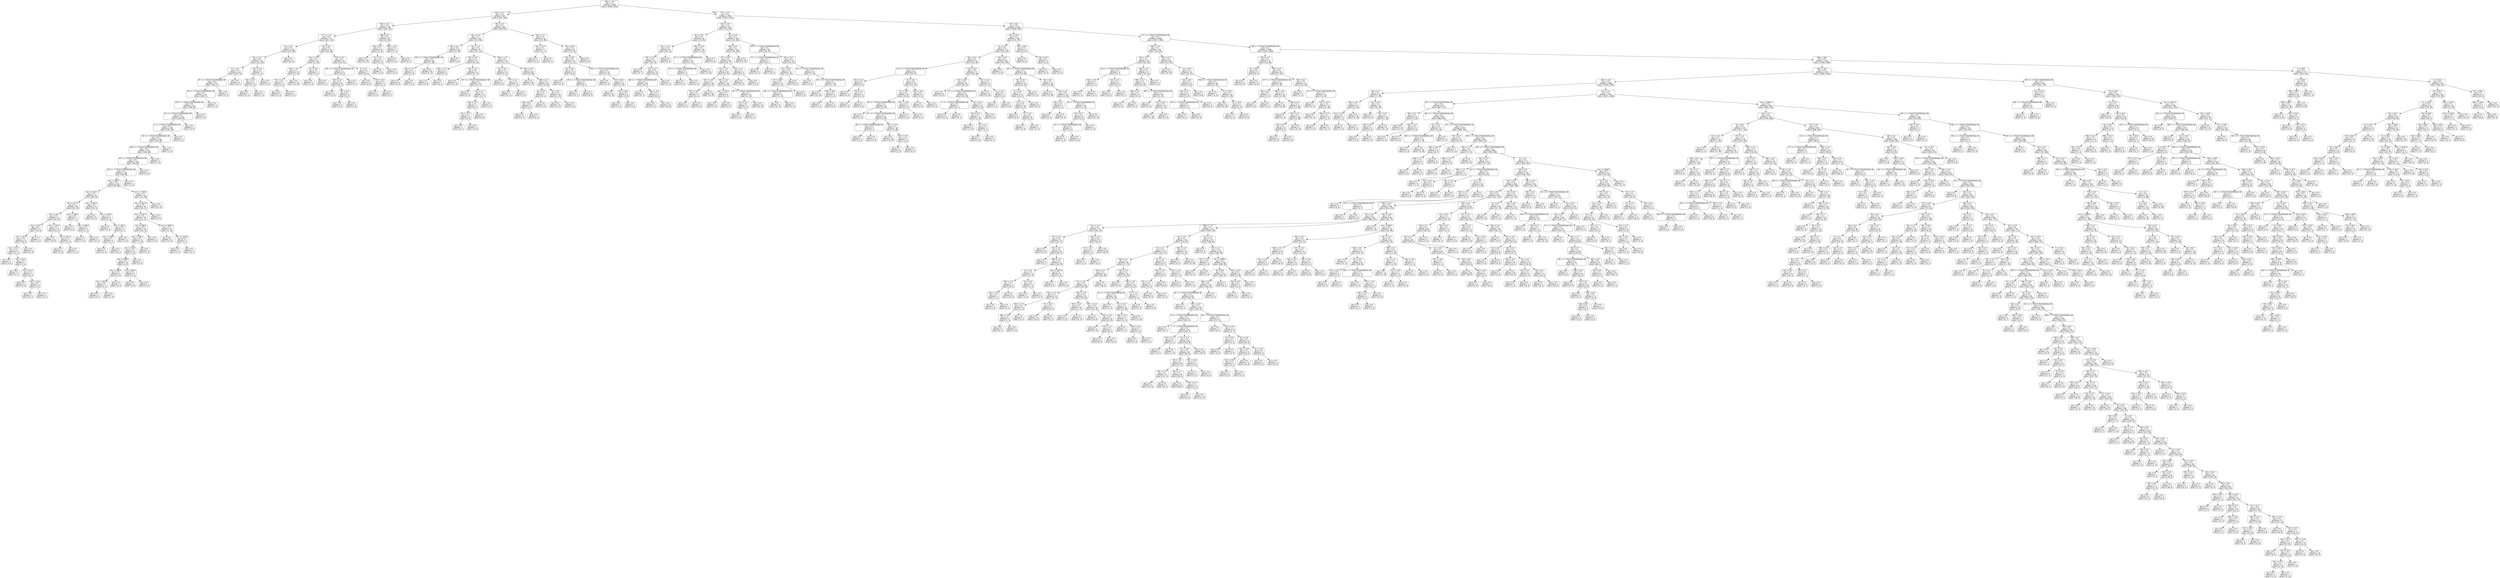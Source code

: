 digraph Tree {
node [shape=box, style="rounded", color="black", fontname=helvetica] ;
edge [fontname=helvetica] ;
0 [label="382 <= -4.9\ngini = 0.5\nsamples = 3346\nvalue = [2599, 2614]"] ;
1 [label="264 <= -5.2\ngini = 0.5\nsamples = 387\nvalue = [224, 398]"] ;
0 -> 1 [labeldistance=2.5, labelangle=45, headlabel="True"] ;
2 [label="260 <= -4.2\ngini = 0.5\nsamples = 198\nvalue = [166, 155]"] ;
1 -> 2 ;
3 [label="177 <= -4.4\ngini = 0.5\nsamples = 173\nvalue = [161, 123]"] ;
2 -> 3 ;
4 [label="29 <= -5.2\ngini = 0.5\nsamples = 139\nvalue = [137, 85]"] ;
3 -> 4 ;
5 [label="84 <= -5.7\ngini = 0.5\nsamples = 131\nvalue = [121, 85]"] ;
4 -> 5 ;
6 [label="72 <= -6.1\ngini = 0.5\nsamples = 122\nvalue = [118, 74]"] ;
5 -> 6 ;
7 [label="87 <= -1.7014117331926443e+38\ngini = 0.5\nsamples = 117\nvalue = [108, 74]"] ;
6 -> 7 ;
8 [label="39 <= -1.7014117331926443e+38\ngini = 0.5\nsamples = 114\nvalue = [108, 71]"] ;
7 -> 8 ;
9 [label="278 <= -1.7014117331926443e+38\ngini = 0.5\nsamples = 113\nvalue = [108, 69]"] ;
8 -> 9 ;
10 [label="64 <= -1.7014117331926443e+38\ngini = 0.5\nsamples = 110\nvalue = [104, 69]"] ;
9 -> 10 ;
11 [label="6 <= -1.7014117331926443e+38\ngini = 0.5\nsamples = 109\nvalue = [101, 69]"] ;
10 -> 11 ;
12 [label="310 <= -1.7014117331926443e+38\ngini = 0.5\nsamples = 108\nvalue = [101, 68]"] ;
11 -> 12 ;
13 [label="356 <= -1.7014117331926443e+38\ngini = 0.5\nsamples = 107\nvalue = [100, 68]"] ;
12 -> 13 ;
14 [label="60 <= -1.7014117331926443e+38\ngini = 0.5\nsamples = 106\nvalue = [99, 68]"] ;
13 -> 14 ;
15 [label="164 <= -1.7014117331926443e+38\ngini = 0.5\nsamples = 105\nvalue = [96, 68]"] ;
14 -> 15 ;
16 [label="rain <= 405.5\ngini = 0.5\nsamples = 104\nvalue = [95, 68]"] ;
15 -> 16 ;
17 [label="rain <= 249.5\ngini = 0.3\nsamples = 63\nvalue = [80, 20]"] ;
16 -> 17 ;
18 [label="rain <= 177.5\ngini = 0.4\nsamples = 48\nvalue = [61, 18]"] ;
17 -> 18 ;
19 [label="rain <= 35.5\ngini = 0.3\nsamples = 41\nvalue = [54, 11]"] ;
18 -> 19 ;
20 [label="rain <= 32.0\ngini = 0.4\nsamples = 17\nvalue = [23, 8]"] ;
19 -> 20 ;
21 [label="rain <= 26.0\ngini = 0.3\nsamples = 14\nvalue = [20, 4]"] ;
20 -> 21 ;
22 [label="rain <= 11.5\ngini = 0.4\nsamples = 9\nvalue = [11, 4]"] ;
21 -> 22 ;
23 [label="gini = 0.0\nsamples = 2\nvalue = [4, 0]"] ;
22 -> 23 ;
24 [label="rain <= 15.0\ngini = 0.5\nsamples = 7\nvalue = [7, 4]"] ;
22 -> 24 ;
25 [label="gini = 0.4\nsamples = 2\nvalue = [1, 2]"] ;
24 -> 25 ;
26 [label="rain <= 21.0\ngini = 0.4\nsamples = 5\nvalue = [6, 2]"] ;
24 -> 26 ;
27 [label="gini = 0.0\nsamples = 2\nvalue = [3, 0]"] ;
26 -> 27 ;
28 [label="rain <= 23.0\ngini = 0.5\nsamples = 3\nvalue = [3, 2]"] ;
26 -> 28 ;
29 [label="gini = 0.0\nsamples = 1\nvalue = [0, 1]"] ;
28 -> 29 ;
30 [label="gini = 0.4\nsamples = 2\nvalue = [3, 1]"] ;
28 -> 30 ;
31 [label="gini = 0.0\nsamples = 5\nvalue = [9, 0]"] ;
21 -> 31 ;
32 [label="gini = 0.5\nsamples = 3\nvalue = [3, 4]"] ;
20 -> 32 ;
33 [label="rain <= 119.0\ngini = 0.2\nsamples = 24\nvalue = [31, 3]"] ;
19 -> 33 ;
34 [label="gini = 0.0\nsamples = 15\nvalue = [20, 0]"] ;
33 -> 34 ;
35 [label="rain <= 127.5\ngini = 0.3\nsamples = 9\nvalue = [11, 3]"] ;
33 -> 35 ;
36 [label="gini = 0.0\nsamples = 2\nvalue = [0, 3]"] ;
35 -> 36 ;
37 [label="gini = 0.0\nsamples = 7\nvalue = [11, 0]"] ;
35 -> 37 ;
38 [label="rain <= 188.5\ngini = 0.5\nsamples = 7\nvalue = [7, 7]"] ;
18 -> 38 ;
39 [label="gini = 0.0\nsamples = 3\nvalue = [0, 5]"] ;
38 -> 39 ;
40 [label="rain <= 229.0\ngini = 0.3\nsamples = 4\nvalue = [7, 2]"] ;
38 -> 40 ;
41 [label="gini = 0.0\nsamples = 3\nvalue = [7, 0]"] ;
40 -> 41 ;
42 [label="gini = 0.0\nsamples = 1\nvalue = [0, 2]"] ;
40 -> 42 ;
43 [label="rain <= 318.0\ngini = 0.2\nsamples = 15\nvalue = [19, 2]"] ;
17 -> 43 ;
44 [label="gini = 0.0\nsamples = 9\nvalue = [14, 0]"] ;
43 -> 44 ;
45 [label="rain <= 323.0\ngini = 0.4\nsamples = 6\nvalue = [5, 2]"] ;
43 -> 45 ;
46 [label="gini = 0.0\nsamples = 1\nvalue = [0, 1]"] ;
45 -> 46 ;
47 [label="rain <= 340.5\ngini = 0.3\nsamples = 5\nvalue = [5, 1]"] ;
45 -> 47 ;
48 [label="rain <= 328.5\ngini = 0.4\nsamples = 2\nvalue = [2, 1]"] ;
47 -> 48 ;
49 [label="gini = 0.0\nsamples = 1\nvalue = [2, 0]"] ;
48 -> 49 ;
50 [label="gini = 0.0\nsamples = 1\nvalue = [0, 1]"] ;
48 -> 50 ;
51 [label="gini = 0.0\nsamples = 3\nvalue = [3, 0]"] ;
47 -> 51 ;
52 [label="rain <= 1756.0\ngini = 0.4\nsamples = 41\nvalue = [15, 48]"] ;
16 -> 52 ;
53 [label="rain <= 1622.0\ngini = 0.5\nsamples = 29\nvalue = [15, 27]"] ;
52 -> 53 ;
54 [label="rain <= 1167.0\ngini = 0.4\nsamples = 28\nvalue = [11, 27]"] ;
53 -> 54 ;
55 [label="rain <= 858.0\ngini = 0.5\nsamples = 18\nvalue = [10, 13]"] ;
54 -> 55 ;
56 [label="rain <= 782.5\ngini = 0.5\nsamples = 15\nvalue = [7, 13]"] ;
55 -> 56 ;
57 [label="rain <= 713.5\ngini = 0.5\nsamples = 12\nvalue = [7, 9]"] ;
56 -> 57 ;
58 [label="rain <= 588.0\ngini = 0.4\nsamples = 10\nvalue = [4, 9]"] ;
57 -> 58 ;
59 [label="rain <= 466.0\ngini = 0.2\nsamples = 5\nvalue = [1, 6]"] ;
58 -> 59 ;
60 [label="rain <= 422.0\ngini = 0.4\nsamples = 2\nvalue = [1, 2]"] ;
59 -> 60 ;
61 [label="gini = 0.0\nsamples = 1\nvalue = [0, 2]"] ;
60 -> 61 ;
62 [label="gini = 0.0\nsamples = 1\nvalue = [1, 0]"] ;
60 -> 62 ;
63 [label="gini = 0.0\nsamples = 3\nvalue = [0, 4]"] ;
59 -> 63 ;
64 [label="rain <= 681.5\ngini = 0.5\nsamples = 5\nvalue = [3, 3]"] ;
58 -> 64 ;
65 [label="gini = 0.0\nsamples = 3\nvalue = [3, 0]"] ;
64 -> 65 ;
66 [label="gini = 0.0\nsamples = 2\nvalue = [0, 3]"] ;
64 -> 66 ;
67 [label="gini = 0.0\nsamples = 2\nvalue = [3, 0]"] ;
57 -> 67 ;
68 [label="gini = 0.0\nsamples = 3\nvalue = [0, 4]"] ;
56 -> 68 ;
69 [label="gini = 0.0\nsamples = 3\nvalue = [3, 0]"] ;
55 -> 69 ;
70 [label="rain <= 1336.0\ngini = 0.1\nsamples = 10\nvalue = [1, 14]"] ;
54 -> 70 ;
71 [label="gini = 0.0\nsamples = 8\nvalue = [0, 13]"] ;
70 -> 71 ;
72 [label="rain <= 1423.5\ngini = 0.5\nsamples = 2\nvalue = [1, 1]"] ;
70 -> 72 ;
73 [label="gini = 0.0\nsamples = 1\nvalue = [1, 0]"] ;
72 -> 73 ;
74 [label="gini = 0.0\nsamples = 1\nvalue = [0, 1]"] ;
72 -> 74 ;
75 [label="gini = 0.0\nsamples = 1\nvalue = [4, 0]"] ;
53 -> 75 ;
76 [label="gini = 0.0\nsamples = 12\nvalue = [0, 21]"] ;
52 -> 76 ;
77 [label="gini = 0.0\nsamples = 1\nvalue = [1, 0]"] ;
15 -> 77 ;
78 [label="gini = 0.0\nsamples = 1\nvalue = [3, 0]"] ;
14 -> 78 ;
79 [label="gini = 0.0\nsamples = 1\nvalue = [1, 0]"] ;
13 -> 79 ;
80 [label="gini = 0.0\nsamples = 1\nvalue = [1, 0]"] ;
12 -> 80 ;
81 [label="gini = 0.0\nsamples = 1\nvalue = [0, 1]"] ;
11 -> 81 ;
82 [label="gini = 0.0\nsamples = 1\nvalue = [3, 0]"] ;
10 -> 82 ;
83 [label="gini = 0.0\nsamples = 3\nvalue = [4, 0]"] ;
9 -> 83 ;
84 [label="gini = 0.0\nsamples = 1\nvalue = [0, 2]"] ;
8 -> 84 ;
85 [label="gini = 0.0\nsamples = 3\nvalue = [0, 3]"] ;
7 -> 85 ;
86 [label="gini = 0.0\nsamples = 5\nvalue = [10, 0]"] ;
6 -> 86 ;
87 [label="320 <= -5.0\ngini = 0.3\nsamples = 9\nvalue = [3, 11]"] ;
5 -> 87 ;
88 [label="154 <= -5.3\ngini = 0.2\nsamples = 8\nvalue = [1, 11]"] ;
87 -> 88 ;
89 [label="gini = 0.0\nsamples = 7\nvalue = [0, 11]"] ;
88 -> 89 ;
90 [label="gini = 0.0\nsamples = 1\nvalue = [1, 0]"] ;
88 -> 90 ;
91 [label="gini = 0.0\nsamples = 1\nvalue = [2, 0]"] ;
87 -> 91 ;
92 [label="gini = 0.0\nsamples = 8\nvalue = [16, 0]"] ;
4 -> 92 ;
93 [label="59 <= 0.2\ngini = 0.5\nsamples = 34\nvalue = [24, 38]"] ;
3 -> 93 ;
94 [label="144 <= -0.8\ngini = 0.2\nsamples = 16\nvalue = [4, 26]"] ;
93 -> 94 ;
95 [label="194 <= -4.5\ngini = 0.1\nsamples = 14\nvalue = [2, 25]"] ;
94 -> 95 ;
96 [label="76 <= -2.3\ngini = 0.5\nsamples = 4\nvalue = [2, 2]"] ;
95 -> 96 ;
97 [label="gini = 0.0\nsamples = 2\nvalue = [2, 0]"] ;
96 -> 97 ;
98 [label="gini = 0.0\nsamples = 2\nvalue = [0, 2]"] ;
96 -> 98 ;
99 [label="gini = 0.0\nsamples = 10\nvalue = [0, 23]"] ;
95 -> 99 ;
100 [label="25 <= -0.0\ngini = 0.4\nsamples = 2\nvalue = [2, 1]"] ;
94 -> 100 ;
101 [label="gini = 0.0\nsamples = 1\nvalue = [2, 0]"] ;
100 -> 101 ;
102 [label="gini = 0.0\nsamples = 1\nvalue = [0, 1]"] ;
100 -> 102 ;
103 [label="170 <= 3.0\ngini = 0.5\nsamples = 18\nvalue = [20, 12]"] ;
93 -> 103 ;
104 [label="222 <= -1.7014117331926443e+38\ngini = 0.3\nsamples = 11\nvalue = [16, 3]"] ;
103 -> 104 ;
105 [label="194 <= 1.6\ngini = 0.2\nsamples = 10\nvalue = [16, 2]"] ;
104 -> 105 ;
106 [label="gini = 0.0\nsamples = 6\nvalue = [13, 0]"] ;
105 -> 106 ;
107 [label="194 <= 2.4\ngini = 0.5\nsamples = 4\nvalue = [3, 2]"] ;
105 -> 107 ;
108 [label="gini = 0.0\nsamples = 2\nvalue = [0, 2]"] ;
107 -> 108 ;
109 [label="gini = 0.0\nsamples = 2\nvalue = [3, 0]"] ;
107 -> 109 ;
110 [label="gini = 0.0\nsamples = 1\nvalue = [0, 1]"] ;
104 -> 110 ;
111 [label="0 <= 6.7\ngini = 0.4\nsamples = 7\nvalue = [4, 9]"] ;
103 -> 111 ;
112 [label="gini = 0.0\nsamples = 4\nvalue = [0, 8]"] ;
111 -> 112 ;
113 [label="295 <= 23.1\ngini = 0.3\nsamples = 3\nvalue = [4, 1]"] ;
111 -> 113 ;
114 [label="gini = 0.0\nsamples = 2\nvalue = [4, 0]"] ;
113 -> 114 ;
115 [label="gini = 0.0\nsamples = 1\nvalue = [0, 1]"] ;
113 -> 115 ;
116 [label="188 <= 6.2\ngini = 0.2\nsamples = 25\nvalue = [5, 32]"] ;
2 -> 116 ;
117 [label="392 <= 3.5\ngini = 0.1\nsamples = 22\nvalue = [2, 31]"] ;
116 -> 117 ;
118 [label="gini = 0.0\nsamples = 19\nvalue = [0, 27]"] ;
117 -> 118 ;
119 [label="32 <= 2.9\ngini = 0.4\nsamples = 3\nvalue = [2, 4]"] ;
117 -> 119 ;
120 [label="gini = 0.0\nsamples = 1\nvalue = [2, 0]"] ;
119 -> 120 ;
121 [label="gini = 0.0\nsamples = 2\nvalue = [0, 4]"] ;
119 -> 121 ;
122 [label="366 <= 12.1\ngini = 0.4\nsamples = 3\nvalue = [3, 1]"] ;
116 -> 122 ;
123 [label="gini = 0.0\nsamples = 2\nvalue = [3, 0]"] ;
122 -> 123 ;
124 [label="gini = 0.0\nsamples = 1\nvalue = [0, 1]"] ;
122 -> 124 ;
125 [label="193 <= 5.2\ngini = 0.3\nsamples = 189\nvalue = [58, 243]"] ;
1 -> 125 ;
126 [label="146 <= -5.0\ngini = 0.2\nsamples = 147\nvalue = [33, 205]"] ;
125 -> 126 ;
127 [label="66 <= 1.5\ngini = 0.0\nsamples = 50\nvalue = [2, 80]"] ;
126 -> 127 ;
128 [label="303 <= -1.7014117331926443e+38\ngini = 0.0\nsamples = 49\nvalue = [1, 80]"] ;
127 -> 128 ;
129 [label="165 <= -4.4\ngini = 0.2\nsamples = 6\nvalue = [1, 8]"] ;
128 -> 129 ;
130 [label="gini = 0.0\nsamples = 5\nvalue = [0, 8]"] ;
129 -> 130 ;
131 [label="gini = 0.0\nsamples = 1\nvalue = [1, 0]"] ;
129 -> 131 ;
132 [label="gini = 0.0\nsamples = 43\nvalue = [0, 72]"] ;
128 -> 132 ;
133 [label="gini = 0.0\nsamples = 1\nvalue = [1, 0]"] ;
127 -> 133 ;
134 [label="29 <= -1.5\ngini = 0.3\nsamples = 97\nvalue = [31, 125]"] ;
126 -> 134 ;
135 [label="233 <= -5.0\ngini = 0.5\nsamples = 27\nvalue = [20, 28]"] ;
134 -> 135 ;
136 [label="340 <= -1.0\ngini = 0.2\nsamples = 6\nvalue = [9, 1]"] ;
135 -> 136 ;
137 [label="gini = 0.0\nsamples = 5\nvalue = [9, 0]"] ;
136 -> 137 ;
138 [label="gini = 0.0\nsamples = 1\nvalue = [0, 1]"] ;
136 -> 138 ;
139 [label="235 <= -4.5\ngini = 0.4\nsamples = 21\nvalue = [11, 27]"] ;
135 -> 139 ;
140 [label="gini = 0.0\nsamples = 6\nvalue = [0, 15]"] ;
139 -> 140 ;
141 [label="337 <= -1.7014117331926443e+38\ngini = 0.5\nsamples = 15\nvalue = [11, 12]"] ;
139 -> 141 ;
142 [label="gini = 0.0\nsamples = 4\nvalue = [0, 5]"] ;
141 -> 142 ;
143 [label="155 <= -1.7\ngini = 0.5\nsamples = 11\nvalue = [11, 7]"] ;
141 -> 143 ;
144 [label="205 <= -2.3\ngini = 0.5\nsamples = 7\nvalue = [4, 7]"] ;
143 -> 144 ;
145 [label="231 <= -4.2\ngini = 0.4\nsamples = 4\nvalue = [4, 2]"] ;
144 -> 145 ;
146 [label="gini = 0.0\nsamples = 1\nvalue = [0, 2]"] ;
145 -> 146 ;
147 [label="gini = 0.0\nsamples = 3\nvalue = [4, 0]"] ;
145 -> 147 ;
148 [label="gini = 0.0\nsamples = 3\nvalue = [0, 5]"] ;
144 -> 148 ;
149 [label="gini = 0.0\nsamples = 4\nvalue = [7, 0]"] ;
143 -> 149 ;
150 [label="238 <= -1.8\ngini = 0.2\nsamples = 70\nvalue = [11, 97]"] ;
134 -> 150 ;
151 [label="29 <= -0.4\ngini = 0.4\nsamples = 10\nvalue = [5, 11]"] ;
150 -> 151 ;
152 [label="gini = 0.0\nsamples = 2\nvalue = [3, 0]"] ;
151 -> 152 ;
153 [label="97 <= 1.0\ngini = 0.3\nsamples = 8\nvalue = [2, 11]"] ;
151 -> 153 ;
154 [label="gini = 0.0\nsamples = 7\nvalue = [0, 11]"] ;
153 -> 154 ;
155 [label="gini = 0.0\nsamples = 1\nvalue = [2, 0]"] ;
153 -> 155 ;
156 [label="356 <= -0.0\ngini = 0.1\nsamples = 60\nvalue = [6, 86]"] ;
150 -> 156 ;
157 [label="gini = 0.0\nsamples = 35\nvalue = [0, 57]"] ;
156 -> 157 ;
158 [label="288 <= 0.3\ngini = 0.3\nsamples = 25\nvalue = [6, 29]"] ;
156 -> 158 ;
159 [label="32 <= 0.6\ngini = 0.4\nsamples = 7\nvalue = [5, 2]"] ;
158 -> 159 ;
160 [label="195 <= 0.3\ngini = 0.4\nsamples = 3\nvalue = [1, 2]"] ;
159 -> 160 ;
161 [label="gini = 0.0\nsamples = 1\nvalue = [1, 0]"] ;
160 -> 161 ;
162 [label="gini = 0.0\nsamples = 2\nvalue = [0, 2]"] ;
160 -> 162 ;
163 [label="gini = 0.0\nsamples = 4\nvalue = [4, 0]"] ;
159 -> 163 ;
164 [label="73 <= 4.9\ngini = 0.1\nsamples = 18\nvalue = [1, 27]"] ;
158 -> 164 ;
165 [label="gini = 0.0\nsamples = 17\nvalue = [0, 27]"] ;
164 -> 165 ;
166 [label="gini = 0.0\nsamples = 1\nvalue = [1, 0]"] ;
164 -> 166 ;
167 [label="159 <= 7.6\ngini = 0.5\nsamples = 42\nvalue = [25, 38]"] ;
125 -> 167 ;
168 [label="182 <= 11.5\ngini = 0.2\nsamples = 7\nvalue = [11, 1]"] ;
167 -> 168 ;
169 [label="gini = 0.0\nsamples = 6\nvalue = [11, 0]"] ;
168 -> 169 ;
170 [label="gini = 0.0\nsamples = 1\nvalue = [0, 1]"] ;
168 -> 170 ;
171 [label="176 <= 61.8\ngini = 0.4\nsamples = 35\nvalue = [14, 37]"] ;
167 -> 171 ;
172 [label="321 <= 8.6\ngini = 0.4\nsamples = 33\nvalue = [11, 37]"] ;
171 -> 172 ;
173 [label="141 <= 8.0\ngini = 0.5\nsamples = 10\nvalue = [8, 5]"] ;
172 -> 173 ;
174 [label="gini = 0.0\nsamples = 3\nvalue = [0, 4]"] ;
173 -> 174 ;
175 [label="201 <= -1.7014117331926443e+38\ngini = 0.2\nsamples = 7\nvalue = [8, 1]"] ;
173 -> 175 ;
176 [label="gini = 0.0\nsamples = 1\nvalue = [0, 1]"] ;
175 -> 176 ;
177 [label="gini = 0.0\nsamples = 6\nvalue = [8, 0]"] ;
175 -> 177 ;
178 [label="150 <= -1.7014117331926443e+38\ngini = 0.2\nsamples = 23\nvalue = [3, 32]"] ;
172 -> 178 ;
179 [label="gini = 0.0\nsamples = 1\nvalue = [1, 0]"] ;
178 -> 179 ;
180 [label="229 <= 29.1\ngini = 0.1\nsamples = 22\nvalue = [2, 32]"] ;
178 -> 180 ;
181 [label="gini = 0.0\nsamples = 14\nvalue = [0, 23]"] ;
180 -> 181 ;
182 [label="135 <= 39.2\ngini = 0.3\nsamples = 8\nvalue = [2, 9]"] ;
180 -> 182 ;
183 [label="gini = 0.0\nsamples = 1\nvalue = [2, 0]"] ;
182 -> 183 ;
184 [label="gini = 0.0\nsamples = 7\nvalue = [0, 9]"] ;
182 -> 184 ;
185 [label="gini = 0.0\nsamples = 2\nvalue = [3, 0]"] ;
171 -> 185 ;
186 [label="273 <= -4.7\ngini = 0.5\nsamples = 2959\nvalue = [2375, 2216]"] ;
0 -> 186 [labeldistance=2.5, labelangle=-45, headlabel="False"] ;
187 [label="130 <= -4.9\ngini = 0.4\nsamples = 190\nvalue = [76, 219]"] ;
186 -> 187 ;
188 [label="82 <= -0.5\ngini = 0.5\nsamples = 44\nvalue = [33, 36]"] ;
187 -> 188 ;
189 [label="231 <= -4.2\ngini = 0.4\nsamples = 26\nvalue = [30, 13]"] ;
188 -> 189 ;
190 [label="387 <= -5.0\ngini = 0.4\nsamples = 23\nvalue = [30, 10]"] ;
189 -> 190 ;
191 [label="gini = 0.0\nsamples = 4\nvalue = [0, 7]"] ;
190 -> 191 ;
192 [label="372 <= 9.2\ngini = 0.2\nsamples = 19\nvalue = [30, 3]"] ;
190 -> 192 ;
193 [label="340 <= -1.7014117331926443e+38\ngini = 0.1\nsamples = 18\nvalue = [30, 2]"] ;
192 -> 193 ;
194 [label="gini = 0.0\nsamples = 1\nvalue = [0, 1]"] ;
193 -> 194 ;
195 [label="326 <= -5.0\ngini = 0.1\nsamples = 17\nvalue = [30, 1]"] ;
193 -> 195 ;
196 [label="gini = 0.0\nsamples = 1\nvalue = [0, 1]"] ;
195 -> 196 ;
197 [label="gini = 0.0\nsamples = 16\nvalue = [30, 0]"] ;
195 -> 197 ;
198 [label="gini = 0.0\nsamples = 1\nvalue = [0, 1]"] ;
192 -> 198 ;
199 [label="gini = 0.0\nsamples = 3\nvalue = [0, 3]"] ;
189 -> 199 ;
200 [label="396 <= 11.9\ngini = 0.2\nsamples = 18\nvalue = [3, 23]"] ;
188 -> 200 ;
201 [label="12 <= -1.7014117331926443e+38\ngini = 0.1\nsamples = 16\nvalue = [1, 23]"] ;
200 -> 201 ;
202 [label="214 <= -1.7014117331926443e+38\ngini = 0.4\nsamples = 3\nvalue = [1, 3]"] ;
201 -> 202 ;
203 [label="gini = 0.0\nsamples = 2\nvalue = [0, 3]"] ;
202 -> 203 ;
204 [label="gini = 0.0\nsamples = 1\nvalue = [1, 0]"] ;
202 -> 204 ;
205 [label="gini = 0.0\nsamples = 13\nvalue = [0, 20]"] ;
201 -> 205 ;
206 [label="gini = 0.0\nsamples = 2\nvalue = [2, 0]"] ;
200 -> 206 ;
207 [label="111 <= 5.8\ngini = 0.3\nsamples = 146\nvalue = [43, 183]"] ;
187 -> 207 ;
208 [label="258 <= 0.5\ngini = 0.2\nsamples = 110\nvalue = [19, 149]"] ;
207 -> 208 ;
209 [label="357 <= -0.0\ngini = 0.3\nsamples = 66\nvalue = [19, 77]"] ;
208 -> 209 ;
210 [label="63 <= -1.5\ngini = 0.2\nsamples = 58\nvalue = [9, 75]"] ;
209 -> 210 ;
211 [label="367 <= -4.8\ngini = 0.1\nsamples = 39\nvalue = [3, 57]"] ;
210 -> 211 ;
212 [label="234 <= -2.9\ngini = 0.5\nsamples = 5\nvalue = [3, 4]"] ;
211 -> 212 ;
213 [label="gini = 0.0\nsamples = 3\nvalue = [3, 0]"] ;
212 -> 213 ;
214 [label="gini = 0.0\nsamples = 2\nvalue = [0, 4]"] ;
212 -> 214 ;
215 [label="gini = 0.0\nsamples = 34\nvalue = [0, 53]"] ;
211 -> 215 ;
216 [label="163 <= -1.0\ngini = 0.4\nsamples = 19\nvalue = [6, 18]"] ;
210 -> 216 ;
217 [label="rain <= 725.5\ngini = 0.4\nsamples = 6\nvalue = [5, 2]"] ;
216 -> 217 ;
218 [label="gini = 0.0\nsamples = 4\nvalue = [5, 0]"] ;
217 -> 218 ;
219 [label="gini = 0.0\nsamples = 2\nvalue = [0, 2]"] ;
217 -> 219 ;
220 [label="93 <= -1.7014117331926443e+38\ngini = 0.1\nsamples = 13\nvalue = [1, 16]"] ;
216 -> 220 ;
221 [label="114 <= -0.1\ngini = 0.5\nsamples = 2\nvalue = [1, 1]"] ;
220 -> 221 ;
222 [label="gini = 0.0\nsamples = 1\nvalue = [1, 0]"] ;
221 -> 222 ;
223 [label="gini = 0.0\nsamples = 1\nvalue = [0, 1]"] ;
221 -> 223 ;
224 [label="gini = 0.0\nsamples = 11\nvalue = [0, 15]"] ;
220 -> 224 ;
225 [label="312 <= 2.1\ngini = 0.3\nsamples = 8\nvalue = [10, 2]"] ;
209 -> 225 ;
226 [label="gini = 0.0\nsamples = 6\nvalue = [10, 0]"] ;
225 -> 226 ;
227 [label="gini = 0.0\nsamples = 2\nvalue = [0, 2]"] ;
225 -> 227 ;
228 [label="gini = 0.0\nsamples = 44\nvalue = [0, 72]"] ;
208 -> 228 ;
229 [label="367 <= -1.7014117331926443e+38\ngini = 0.5\nsamples = 36\nvalue = [24, 34]"] ;
207 -> 229 ;
230 [label="171 <= -1.7014117331926443e+38\ngini = 0.3\nsamples = 7\nvalue = [10, 2]"] ;
229 -> 230 ;
231 [label="gini = 0.0\nsamples = 2\nvalue = [0, 2]"] ;
230 -> 231 ;
232 [label="gini = 0.0\nsamples = 5\nvalue = [10, 0]"] ;
230 -> 232 ;
233 [label="353 <= 13.1\ngini = 0.4\nsamples = 29\nvalue = [14, 32]"] ;
229 -> 233 ;
234 [label="312 <= 10.7\ngini = 0.5\nsamples = 16\nvalue = [12, 13]"] ;
233 -> 234 ;
235 [label="227 <= 20.9\ngini = 0.2\nsamples = 10\nvalue = [2, 13]"] ;
234 -> 235 ;
236 [label="254 <= -1.7014117331926443e+38\ngini = 0.1\nsamples = 9\nvalue = [1, 13]"] ;
235 -> 236 ;
237 [label="gini = 0.0\nsamples = 8\nvalue = [0, 13]"] ;
236 -> 237 ;
238 [label="gini = 0.0\nsamples = 1\nvalue = [1, 0]"] ;
236 -> 238 ;
239 [label="gini = 0.0\nsamples = 1\nvalue = [1, 0]"] ;
235 -> 239 ;
240 [label="gini = 0.0\nsamples = 6\nvalue = [10, 0]"] ;
234 -> 240 ;
241 [label="54 <= -1.7014117331926443e+38\ngini = 0.2\nsamples = 13\nvalue = [2, 19]"] ;
233 -> 241 ;
242 [label="gini = 0.0\nsamples = 1\nvalue = [1, 0]"] ;
241 -> 242 ;
243 [label="253 <= -1.7014117331926443e+38\ngini = 0.1\nsamples = 12\nvalue = [1, 19]"] ;
241 -> 243 ;
244 [label="gini = 0.0\nsamples = 8\nvalue = [0, 14]"] ;
243 -> 244 ;
245 [label="298 <= 28.2\ngini = 0.3\nsamples = 4\nvalue = [1, 5]"] ;
243 -> 245 ;
246 [label="gini = 0.0\nsamples = 1\nvalue = [1, 0]"] ;
245 -> 246 ;
247 [label="gini = 0.0\nsamples = 3\nvalue = [0, 5]"] ;
245 -> 247 ;
248 [label="19 <= -6.0\ngini = 0.5\nsamples = 2769\nvalue = [2299, 1997]"] ;
186 -> 248 ;
249 [label="195 <= 15.2\ngini = 0.4\nsamples = 180\nvalue = [72, 197]"] ;
248 -> 249 ;
250 [label="14 <= -0.2\ngini = 0.4\nsamples = 171\nvalue = [59, 194]"] ;
249 -> 250 ;
251 [label="354 <= 0.1\ngini = 0.5\nsamples = 91\nvalue = [45, 85]"] ;
250 -> 251 ;
252 [label="313 <= -1.7014117331926443e+38\ngini = 0.3\nsamples = 54\nvalue = [16, 57]"] ;
251 -> 252 ;
253 [label="265 <= -3.4\ngini = 0.5\nsamples = 5\nvalue = [5, 4]"] ;
252 -> 253 ;
254 [label="gini = 0.0\nsamples = 1\nvalue = [4, 0]"] ;
253 -> 254 ;
255 [label="278 <= 1.2\ngini = 0.3\nsamples = 4\nvalue = [1, 4]"] ;
253 -> 255 ;
256 [label="gini = 0.0\nsamples = 3\nvalue = [0, 4]"] ;
255 -> 256 ;
257 [label="gini = 0.0\nsamples = 1\nvalue = [1, 0]"] ;
255 -> 257 ;
258 [label="13 <= -0.6\ngini = 0.3\nsamples = 49\nvalue = [11, 53]"] ;
252 -> 258 ;
259 [label="17 <= -0.9\ngini = 0.2\nsamples = 45\nvalue = [8, 51]"] ;
258 -> 259 ;
260 [label="84 <= -1.7014117331926443e+38\ngini = 0.2\nsamples = 43\nvalue = [6, 50]"] ;
259 -> 260 ;
261 [label="gini = 0.0\nsamples = 3\nvalue = [3, 0]"] ;
260 -> 261 ;
262 [label="271 <= -1.7014117331926443e+38\ngini = 0.1\nsamples = 40\nvalue = [3, 50]"] ;
260 -> 262 ;
263 [label="58 <= -1.7014117331926443e+38\ngini = 0.5\nsamples = 2\nvalue = [1, 1]"] ;
262 -> 263 ;
264 [label="gini = 0.0\nsamples = 1\nvalue = [0, 1]"] ;
263 -> 264 ;
265 [label="gini = 0.0\nsamples = 1\nvalue = [1, 0]"] ;
263 -> 265 ;
266 [label="221 <= -0.6\ngini = 0.1\nsamples = 38\nvalue = [2, 49]"] ;
262 -> 266 ;
267 [label="gini = 0.0\nsamples = 33\nvalue = [0, 45]"] ;
266 -> 267 ;
268 [label="145 <= -0.0\ngini = 0.4\nsamples = 5\nvalue = [2, 4]"] ;
266 -> 268 ;
269 [label="gini = 0.0\nsamples = 2\nvalue = [2, 0]"] ;
268 -> 269 ;
270 [label="gini = 0.0\nsamples = 3\nvalue = [0, 4]"] ;
268 -> 270 ;
271 [label="367 <= -0.8\ngini = 0.4\nsamples = 2\nvalue = [2, 1]"] ;
259 -> 271 ;
272 [label="gini = 0.0\nsamples = 1\nvalue = [2, 0]"] ;
271 -> 272 ;
273 [label="gini = 0.0\nsamples = 1\nvalue = [0, 1]"] ;
271 -> 273 ;
274 [label="310 <= -0.5\ngini = 0.5\nsamples = 4\nvalue = [3, 2]"] ;
258 -> 274 ;
275 [label="gini = 0.0\nsamples = 2\nvalue = [3, 0]"] ;
274 -> 275 ;
276 [label="gini = 0.0\nsamples = 2\nvalue = [0, 2]"] ;
274 -> 276 ;
277 [label="216 <= 8.3\ngini = 0.5\nsamples = 37\nvalue = [29, 28]"] ;
251 -> 277 ;
278 [label="223 <= 0.6\ngini = 0.5\nsamples = 28\nvalue = [28, 16]"] ;
277 -> 278 ;
279 [label="gini = 0.0\nsamples = 8\nvalue = [13, 0]"] ;
278 -> 279 ;
280 [label="22 <= -1.7014117331926443e+38\ngini = 0.5\nsamples = 20\nvalue = [15, 16]"] ;
278 -> 280 ;
281 [label="77 <= -1.7014117331926443e+38\ngini = 0.2\nsamples = 7\nvalue = [11, 1]"] ;
280 -> 281 ;
282 [label="gini = 0.0\nsamples = 6\nvalue = [11, 0]"] ;
281 -> 282 ;
283 [label="gini = 0.0\nsamples = 1\nvalue = [0, 1]"] ;
281 -> 283 ;
284 [label="307 <= 5.6\ngini = 0.3\nsamples = 13\nvalue = [4, 15]"] ;
280 -> 284 ;
285 [label="155 <= 0.9\ngini = 0.1\nsamples = 11\nvalue = [1, 15]"] ;
284 -> 285 ;
286 [label="gini = 0.0\nsamples = 9\nvalue = [0, 14]"] ;
285 -> 286 ;
287 [label="63 <= 2.1\ngini = 0.5\nsamples = 2\nvalue = [1, 1]"] ;
285 -> 287 ;
288 [label="gini = 0.0\nsamples = 1\nvalue = [1, 0]"] ;
287 -> 288 ;
289 [label="gini = 0.0\nsamples = 1\nvalue = [0, 1]"] ;
287 -> 289 ;
290 [label="gini = 0.0\nsamples = 2\nvalue = [3, 0]"] ;
284 -> 290 ;
291 [label="122 <= 11.4\ngini = 0.1\nsamples = 9\nvalue = [1, 12]"] ;
277 -> 291 ;
292 [label="gini = 0.0\nsamples = 6\nvalue = [0, 10]"] ;
291 -> 292 ;
293 [label="71 <= 12.7\ngini = 0.4\nsamples = 3\nvalue = [1, 2]"] ;
291 -> 293 ;
294 [label="gini = 0.0\nsamples = 1\nvalue = [1, 0]"] ;
293 -> 294 ;
295 [label="gini = 0.0\nsamples = 2\nvalue = [0, 2]"] ;
293 -> 295 ;
296 [label="143 <= 0.5\ngini = 0.2\nsamples = 80\nvalue = [14, 109]"] ;
250 -> 296 ;
297 [label="gini = 0.0\nsamples = 27\nvalue = [0, 41]"] ;
296 -> 297 ;
298 [label="38 <= -1.7014117331926443e+38\ngini = 0.3\nsamples = 53\nvalue = [14, 68]"] ;
296 -> 298 ;
299 [label="341 <= 9.4\ngini = 0.4\nsamples = 20\nvalue = [10, 20]"] ;
298 -> 299 ;
300 [label="27 <= 6.4\ngini = 0.5\nsamples = 14\nvalue = [10, 9]"] ;
299 -> 300 ;
301 [label="13 <= 1.2\ngini = 0.5\nsamples = 10\nvalue = [5, 9]"] ;
300 -> 301 ;
302 [label="gini = 0.0\nsamples = 2\nvalue = [4, 0]"] ;
301 -> 302 ;
303 [label="17 <= 2.5\ngini = 0.2\nsamples = 8\nvalue = [1, 9]"] ;
301 -> 303 ;
304 [label="gini = 0.0\nsamples = 7\nvalue = [0, 9]"] ;
303 -> 304 ;
305 [label="gini = 0.0\nsamples = 1\nvalue = [1, 0]"] ;
303 -> 305 ;
306 [label="gini = 0.0\nsamples = 4\nvalue = [5, 0]"] ;
300 -> 306 ;
307 [label="gini = 0.0\nsamples = 6\nvalue = [0, 11]"] ;
299 -> 307 ;
308 [label="95 <= 0.8\ngini = 0.1\nsamples = 33\nvalue = [4, 48]"] ;
298 -> 308 ;
309 [label="gini = 0.0\nsamples = 14\nvalue = [0, 28]"] ;
308 -> 309 ;
310 [label="210 <= 1.6\ngini = 0.3\nsamples = 19\nvalue = [4, 20]"] ;
308 -> 310 ;
311 [label="150 <= 1.1\ngini = 0.4\nsamples = 3\nvalue = [2, 1]"] ;
310 -> 311 ;
312 [label="gini = 0.0\nsamples = 1\nvalue = [0, 1]"] ;
311 -> 312 ;
313 [label="gini = 0.0\nsamples = 2\nvalue = [2, 0]"] ;
311 -> 313 ;
314 [label="18 <= -1.7014117331926443e+38\ngini = 0.2\nsamples = 16\nvalue = [2, 19]"] ;
310 -> 314 ;
315 [label="54 <= 5.7\ngini = 0.4\nsamples = 6\nvalue = [2, 6]"] ;
314 -> 315 ;
316 [label="34 <= -1.7014117331926443e+38\ngini = 0.2\nsamples = 5\nvalue = [1, 6]"] ;
315 -> 316 ;
317 [label="gini = 0.0\nsamples = 1\nvalue = [1, 0]"] ;
316 -> 317 ;
318 [label="gini = 0.0\nsamples = 4\nvalue = [0, 6]"] ;
316 -> 318 ;
319 [label="gini = 0.0\nsamples = 1\nvalue = [1, 0]"] ;
315 -> 319 ;
320 [label="gini = 0.0\nsamples = 10\nvalue = [0, 13]"] ;
314 -> 320 ;
321 [label="135 <= 23.5\ngini = 0.3\nsamples = 9\nvalue = [13, 3]"] ;
249 -> 321 ;
322 [label="gini = 0.0\nsamples = 5\nvalue = [9, 0]"] ;
321 -> 322 ;
323 [label="278 <= 41.1\ngini = 0.5\nsamples = 4\nvalue = [4, 3]"] ;
321 -> 323 ;
324 [label="gini = 0.0\nsamples = 2\nvalue = [0, 3]"] ;
323 -> 324 ;
325 [label="gini = 0.0\nsamples = 2\nvalue = [4, 0]"] ;
323 -> 325 ;
326 [label="171 <= -1.7014117331926443e+38\ngini = 0.5\nsamples = 2589\nvalue = [2227, 1800]"] ;
248 -> 326 ;
327 [label="188 <= -0.4\ngini = 0.3\nsamples = 100\nvalue = [36, 132]"] ;
326 -> 327 ;
328 [label="69 <= -3.7\ngini = 0.5\nsamples = 36\nvalue = [23, 36]"] ;
327 -> 328 ;
329 [label="124 <= -1.7014117331926443e+38\ngini = 0.3\nsamples = 9\nvalue = [11, 3]"] ;
328 -> 329 ;
330 [label="240 <= -0.9\ngini = 0.4\nsamples = 3\nvalue = [1, 2]"] ;
329 -> 330 ;
331 [label="gini = 0.0\nsamples = 1\nvalue = [1, 0]"] ;
330 -> 331 ;
332 [label="gini = 0.0\nsamples = 2\nvalue = [0, 2]"] ;
330 -> 332 ;
333 [label="323 <= 2.0\ngini = 0.2\nsamples = 6\nvalue = [10, 1]"] ;
329 -> 333 ;
334 [label="gini = 0.0\nsamples = 5\nvalue = [10, 0]"] ;
333 -> 334 ;
335 [label="gini = 0.0\nsamples = 1\nvalue = [0, 1]"] ;
333 -> 335 ;
336 [label="188 <= -0.5\ngini = 0.4\nsamples = 27\nvalue = [12, 33]"] ;
328 -> 336 ;
337 [label="298 <= -3.7\ngini = 0.3\nsamples = 24\nvalue = [8, 33]"] ;
336 -> 337 ;
338 [label="186 <= -0.7\ngini = 0.3\nsamples = 4\nvalue = [5, 1]"] ;
337 -> 338 ;
339 [label="gini = 0.0\nsamples = 3\nvalue = [5, 0]"] ;
338 -> 339 ;
340 [label="gini = 0.0\nsamples = 1\nvalue = [0, 1]"] ;
338 -> 340 ;
341 [label="282 <= -1.7014117331926443e+38\ngini = 0.2\nsamples = 20\nvalue = [3, 32]"] ;
337 -> 341 ;
342 [label="gini = 0.0\nsamples = 1\nvalue = [2, 0]"] ;
341 -> 342 ;
343 [label="233 <= 16.0\ngini = 0.1\nsamples = 19\nvalue = [1, 32]"] ;
341 -> 343 ;
344 [label="gini = 0.0\nsamples = 18\nvalue = [0, 32]"] ;
343 -> 344 ;
345 [label="gini = 0.0\nsamples = 1\nvalue = [1, 0]"] ;
343 -> 345 ;
346 [label="gini = 0.0\nsamples = 3\nvalue = [4, 0]"] ;
336 -> 346 ;
347 [label="392 <= 2.3\ngini = 0.2\nsamples = 64\nvalue = [13, 96]"] ;
327 -> 347 ;
348 [label="gini = 0.0\nsamples = 32\nvalue = [0, 55]"] ;
347 -> 348 ;
349 [label="111 <= 8.0\ngini = 0.4\nsamples = 32\nvalue = [13, 41]"] ;
347 -> 349 ;
350 [label="146 <= 6.9\ngini = 0.5\nsamples = 12\nvalue = [10, 6]"] ;
349 -> 350 ;
351 [label="309 <= 3.7\ngini = 0.5\nsamples = 8\nvalue = [4, 6]"] ;
350 -> 351 ;
352 [label="140 <= -1.7014117331926443e+38\ngini = 0.3\nsamples = 4\nvalue = [4, 1]"] ;
351 -> 352 ;
353 [label="gini = 0.0\nsamples = 1\nvalue = [0, 1]"] ;
352 -> 353 ;
354 [label="gini = 0.0\nsamples = 3\nvalue = [4, 0]"] ;
352 -> 354 ;
355 [label="gini = 0.0\nsamples = 4\nvalue = [0, 5]"] ;
351 -> 355 ;
356 [label="gini = 0.0\nsamples = 4\nvalue = [6, 0]"] ;
350 -> 356 ;
357 [label="358 <= -1.7014117331926443e+38\ngini = 0.1\nsamples = 20\nvalue = [3, 35]"] ;
349 -> 357 ;
358 [label="gini = 0.0\nsamples = 1\nvalue = [2, 0]"] ;
357 -> 358 ;
359 [label="57 <= 16.5\ngini = 0.1\nsamples = 19\nvalue = [1, 35]"] ;
357 -> 359 ;
360 [label="gini = 0.0\nsamples = 13\nvalue = [0, 26]"] ;
359 -> 360 ;
361 [label="52 <= 27.4\ngini = 0.2\nsamples = 6\nvalue = [1, 9]"] ;
359 -> 361 ;
362 [label="gini = 0.0\nsamples = 1\nvalue = [1, 0]"] ;
361 -> 362 ;
363 [label="gini = 0.0\nsamples = 5\nvalue = [0, 9]"] ;
361 -> 363 ;
364 [label="338 <= -1.7014117331926443e+38\ngini = 0.5\nsamples = 2489\nvalue = [2191, 1668]"] ;
326 -> 364 ;
365 [label="198 <= -3.7\ngini = 0.3\nsamples = 74\nvalue = [23, 88]"] ;
364 -> 365 ;
366 [label="51 <= 0.6\ngini = 0.5\nsamples = 9\nvalue = [6, 6]"] ;
365 -> 366 ;
367 [label="gini = 0.0\nsamples = 4\nvalue = [6, 0]"] ;
366 -> 367 ;
368 [label="gini = 0.0\nsamples = 5\nvalue = [0, 6]"] ;
366 -> 368 ;
369 [label="349 <= 4.5\ngini = 0.3\nsamples = 65\nvalue = [17, 82]"] ;
365 -> 369 ;
370 [label="117 <= -1.7014117331926443e+38\ngini = 0.2\nsamples = 46\nvalue = [7, 64]"] ;
369 -> 370 ;
371 [label="305 <= 6.4\ngini = 0.4\nsamples = 3\nvalue = [2, 1]"] ;
370 -> 371 ;
372 [label="gini = 0.0\nsamples = 2\nvalue = [2, 0]"] ;
371 -> 372 ;
373 [label="gini = 0.0\nsamples = 1\nvalue = [0, 1]"] ;
371 -> 373 ;
374 [label="398 <= -0.6\ngini = 0.1\nsamples = 43\nvalue = [5, 63]"] ;
370 -> 374 ;
375 [label="gini = 0.0\nsamples = 24\nvalue = [0, 35]"] ;
374 -> 375 ;
376 [label="198 <= -0.4\ngini = 0.3\nsamples = 19\nvalue = [5, 28]"] ;
374 -> 376 ;
377 [label="gini = 0.0\nsamples = 1\nvalue = [2, 0]"] ;
376 -> 377 ;
378 [label="253 <= 1.4\ngini = 0.2\nsamples = 18\nvalue = [3, 28]"] ;
376 -> 378 ;
379 [label="223 <= 0.7\ngini = 0.4\nsamples = 9\nvalue = [3, 9]"] ;
378 -> 379 ;
380 [label="gini = 0.0\nsamples = 6\nvalue = [0, 9]"] ;
379 -> 380 ;
381 [label="gini = 0.0\nsamples = 3\nvalue = [3, 0]"] ;
379 -> 381 ;
382 [label="gini = 0.0\nsamples = 9\nvalue = [0, 19]"] ;
378 -> 382 ;
383 [label="296 <= 6.2\ngini = 0.5\nsamples = 19\nvalue = [10, 18]"] ;
369 -> 383 ;
384 [label="gini = 0.0\nsamples = 5\nvalue = [7, 0]"] ;
383 -> 384 ;
385 [label="117 <= -1.7014117331926443e+38\ngini = 0.2\nsamples = 14\nvalue = [3, 18]"] ;
383 -> 385 ;
386 [label="gini = 0.0\nsamples = 1\nvalue = [2, 0]"] ;
385 -> 386 ;
387 [label="334 <= 13.6\ngini = 0.1\nsamples = 13\nvalue = [1, 18]"] ;
385 -> 387 ;
388 [label="gini = 0.0\nsamples = 7\nvalue = [0, 11]"] ;
387 -> 388 ;
389 [label="280 <= 17.5\ngini = 0.2\nsamples = 6\nvalue = [1, 7]"] ;
387 -> 389 ;
390 [label="gini = 0.0\nsamples = 1\nvalue = [1, 0]"] ;
389 -> 390 ;
391 [label="gini = 0.0\nsamples = 5\nvalue = [0, 7]"] ;
389 -> 391 ;
392 [label="396 <= 34.5\ngini = 0.5\nsamples = 2415\nvalue = [2168, 1580]"] ;
364 -> 392 ;
393 [label="356 <= 15.6\ngini = 0.5\nsamples = 2242\nvalue = [2065, 1416]"] ;
392 -> 393 ;
394 [label="249 <= -4.8\ngini = 0.5\nsamples = 1889\nvalue = [1678, 1266]"] ;
393 -> 394 ;
395 [label="145 <= 0.7\ngini = 0.2\nsamples = 42\nvalue = [7, 58]"] ;
394 -> 395 ;
396 [label="295 <= -3.8\ngini = 0.0\nsamples = 27\nvalue = [1, 40]"] ;
395 -> 396 ;
397 [label="314 <= -2.9\ngini = 0.4\nsamples = 3\nvalue = [1, 2]"] ;
396 -> 397 ;
398 [label="gini = 0.0\nsamples = 1\nvalue = [1, 0]"] ;
397 -> 398 ;
399 [label="gini = 0.0\nsamples = 2\nvalue = [0, 2]"] ;
397 -> 399 ;
400 [label="gini = 0.0\nsamples = 24\nvalue = [0, 38]"] ;
396 -> 400 ;
401 [label="214 <= 2.8\ngini = 0.4\nsamples = 15\nvalue = [6, 18]"] ;
395 -> 401 ;
402 [label="gini = 0.0\nsamples = 3\nvalue = [5, 0]"] ;
401 -> 402 ;
403 [label="317 <= 9.1\ngini = 0.1\nsamples = 12\nvalue = [1, 18]"] ;
401 -> 403 ;
404 [label="323 <= 5.9\ngini = 0.3\nsamples = 4\nvalue = [1, 5]"] ;
403 -> 404 ;
405 [label="gini = 0.0\nsamples = 3\nvalue = [0, 5]"] ;
404 -> 405 ;
406 [label="gini = 0.0\nsamples = 1\nvalue = [1, 0]"] ;
404 -> 406 ;
407 [label="gini = 0.0\nsamples = 8\nvalue = [0, 13]"] ;
403 -> 407 ;
408 [label="144 <= 1.2\ngini = 0.5\nsamples = 1847\nvalue = [1671, 1208]"] ;
394 -> 408 ;
409 [label="59 <= -1.7014117331926443e+38\ngini = 0.5\nsamples = 871\nvalue = [867, 472]"] ;
408 -> 409 ;
410 [label="88 <= -0.7\ngini = 0.2\nsamples = 19\nvalue = [3, 20]"] ;
409 -> 410 ;
411 [label="gini = 0.0\nsamples = 14\nvalue = [0, 14]"] ;
410 -> 411 ;
412 [label="363 <= -0.2\ngini = 0.4\nsamples = 5\nvalue = [3, 6]"] ;
410 -> 412 ;
413 [label="gini = 0.0\nsamples = 2\nvalue = [3, 0]"] ;
412 -> 413 ;
414 [label="gini = 0.0\nsamples = 3\nvalue = [0, 6]"] ;
412 -> 414 ;
415 [label="362 <= -1.7014117331926443e+38\ngini = 0.5\nsamples = 852\nvalue = [864, 452]"] ;
409 -> 415 ;
416 [label="43 <= -0.3\ngini = 0.3\nsamples = 13\nvalue = [4, 18]"] ;
415 -> 416 ;
417 [label="393 <= -1.7014117331926443e+38\ngini = 0.2\nsamples = 12\nvalue = [2, 18]"] ;
416 -> 417 ;
418 [label="gini = 0.0\nsamples = 2\nvalue = [2, 0]"] ;
417 -> 418 ;
419 [label="gini = 0.0\nsamples = 10\nvalue = [0, 18]"] ;
417 -> 419 ;
420 [label="gini = 0.0\nsamples = 1\nvalue = [2, 0]"] ;
416 -> 420 ;
421 [label="311 <= -1.7014117331926443e+38\ngini = 0.4\nsamples = 839\nvalue = [860, 434]"] ;
415 -> 421 ;
422 [label="275 <= 0.1\ngini = 0.4\nsamples = 19\nvalue = [8, 21]"] ;
421 -> 422 ;
423 [label="199 <= -0.6\ngini = 0.5\nsamples = 12\nvalue = [8, 7]"] ;
422 -> 423 ;
424 [label="168 <= -2.7\ngini = 0.3\nsamples = 8\nvalue = [2, 7]"] ;
423 -> 424 ;
425 [label="gini = 0.0\nsamples = 2\nvalue = [2, 0]"] ;
424 -> 425 ;
426 [label="gini = 0.0\nsamples = 6\nvalue = [0, 7]"] ;
424 -> 426 ;
427 [label="gini = 0.0\nsamples = 4\nvalue = [6, 0]"] ;
423 -> 427 ;
428 [label="gini = 0.0\nsamples = 7\nvalue = [0, 14]"] ;
422 -> 428 ;
429 [label="128 <= -1.7014117331926443e+38\ngini = 0.4\nsamples = 820\nvalue = [852, 413]"] ;
421 -> 429 ;
430 [label="226 <= -1.0\ngini = 0.4\nsamples = 17\nvalue = [7, 19]"] ;
429 -> 430 ;
431 [label="289 <= -1.6\ngini = 0.4\nsamples = 8\nvalue = [7, 3]"] ;
430 -> 431 ;
432 [label="gini = 0.0\nsamples = 3\nvalue = [0, 3]"] ;
431 -> 432 ;
433 [label="gini = 0.0\nsamples = 5\nvalue = [7, 0]"] ;
431 -> 433 ;
434 [label="gini = 0.0\nsamples = 9\nvalue = [0, 16]"] ;
430 -> 434 ;
435 [label="184 <= -1.7014117331926443e+38\ngini = 0.4\nsamples = 803\nvalue = [845, 394]"] ;
429 -> 435 ;
436 [label="325 <= -2.4\ngini = 0.4\nsamples = 30\nvalue = [17, 33]"] ;
435 -> 436 ;
437 [label="358 <= -1.0\ngini = 0.4\nsamples = 9\nvalue = [11, 4]"] ;
436 -> 437 ;
438 [label="gini = 0.0\nsamples = 4\nvalue = [7, 0]"] ;
437 -> 438 ;
439 [label="301 <= 0.3\ngini = 0.5\nsamples = 5\nvalue = [4, 4]"] ;
437 -> 439 ;
440 [label="gini = 0.0\nsamples = 3\nvalue = [0, 4]"] ;
439 -> 440 ;
441 [label="gini = 0.0\nsamples = 2\nvalue = [4, 0]"] ;
439 -> 441 ;
442 [label="84 <= -1.7014117331926443e+38\ngini = 0.3\nsamples = 21\nvalue = [6, 29]"] ;
436 -> 442 ;
443 [label="391 <= 1.8\ngini = 0.4\nsamples = 3\nvalue = [3, 1]"] ;
442 -> 443 ;
444 [label="gini = 0.0\nsamples = 1\nvalue = [0, 1]"] ;
443 -> 444 ;
445 [label="gini = 0.0\nsamples = 2\nvalue = [3, 0]"] ;
443 -> 445 ;
446 [label="0 <= -0.3\ngini = 0.2\nsamples = 18\nvalue = [3, 28]"] ;
442 -> 446 ;
447 [label="100 <= -1.8\ngini = 0.4\nsamples = 9\nvalue = [3, 9]"] ;
446 -> 447 ;
448 [label="gini = 0.0\nsamples = 5\nvalue = [0, 8]"] ;
447 -> 448 ;
449 [label="122 <= -1.7014117331926443e+38\ngini = 0.4\nsamples = 4\nvalue = [3, 1]"] ;
447 -> 449 ;
450 [label="gini = 0.0\nsamples = 1\nvalue = [0, 1]"] ;
449 -> 450 ;
451 [label="gini = 0.0\nsamples = 3\nvalue = [3, 0]"] ;
449 -> 451 ;
452 [label="gini = 0.0\nsamples = 9\nvalue = [0, 19]"] ;
446 -> 452 ;
453 [label="4 <= 1.0\ngini = 0.4\nsamples = 773\nvalue = [828, 361]"] ;
435 -> 453 ;
454 [label="125 <= 0.5\ngini = 0.4\nsamples = 718\nvalue = [783, 316]"] ;
453 -> 454 ;
455 [label="207 <= 0.4\ngini = 0.4\nsamples = 604\nvalue = [632, 298]"] ;
454 -> 455 ;
456 [label="140 <= -0.3\ngini = 0.4\nsamples = 578\nvalue = [617, 267]"] ;
455 -> 456 ;
457 [label="350 <= -0.6\ngini = 0.5\nsamples = 440\nvalue = [441, 230]"] ;
456 -> 457 ;
458 [label="89 <= -3.6\ngini = 0.4\nsamples = 351\nvalue = [386, 157]"] ;
457 -> 458 ;
459 [label="231 <= -4.3\ngini = 0.3\nsamples = 79\nvalue = [102, 18]"] ;
458 -> 459 ;
460 [label="179 <= -4.5\ngini = 0.4\nsamples = 41\nvalue = [41, 17]"] ;
459 -> 460 ;
461 [label="gini = 0.0\nsamples = 15\nvalue = [23, 0]"] ;
460 -> 461 ;
462 [label="85 <= -4.5\ngini = 0.5\nsamples = 26\nvalue = [18, 17]"] ;
460 -> 462 ;
463 [label="gini = 0.0\nsamples = 5\nvalue = [0, 7]"] ;
462 -> 463 ;
464 [label="388 <= -4.4\ngini = 0.5\nsamples = 21\nvalue = [18, 10]"] ;
462 -> 464 ;
465 [label="6 <= -4.2\ngini = 0.3\nsamples = 15\nvalue = [17, 4]"] ;
464 -> 465 ;
466 [label="159 <= -4.5\ngini = 0.1\nsamples = 11\nvalue = [16, 1]"] ;
465 -> 466 ;
467 [label="163 <= -4.5\ngini = 0.5\nsamples = 2\nvalue = [1, 1]"] ;
466 -> 467 ;
468 [label="gini = 0.0\nsamples = 1\nvalue = [1, 0]"] ;
467 -> 468 ;
469 [label="gini = 0.0\nsamples = 1\nvalue = [0, 1]"] ;
467 -> 469 ;
470 [label="gini = 0.0\nsamples = 9\nvalue = [15, 0]"] ;
466 -> 470 ;
471 [label="34 <= -4.5\ngini = 0.4\nsamples = 4\nvalue = [1, 3]"] ;
465 -> 471 ;
472 [label="gini = 0.0\nsamples = 1\nvalue = [1, 0]"] ;
471 -> 472 ;
473 [label="gini = 0.0\nsamples = 3\nvalue = [0, 3]"] ;
471 -> 473 ;
474 [label="rain <= 1072.0\ngini = 0.2\nsamples = 6\nvalue = [1, 6]"] ;
464 -> 474 ;
475 [label="gini = 0.0\nsamples = 5\nvalue = [0, 6]"] ;
474 -> 475 ;
476 [label="gini = 0.0\nsamples = 1\nvalue = [1, 0]"] ;
474 -> 476 ;
477 [label="293 <= -4.4\ngini = 0.0\nsamples = 38\nvalue = [61, 1]"] ;
459 -> 477 ;
478 [label="47 <= -4.2\ngini = 0.5\nsamples = 2\nvalue = [1, 1]"] ;
477 -> 478 ;
479 [label="gini = 0.0\nsamples = 1\nvalue = [1, 0]"] ;
478 -> 479 ;
480 [label="gini = 0.0\nsamples = 1\nvalue = [0, 1]"] ;
478 -> 480 ;
481 [label="gini = 0.0\nsamples = 36\nvalue = [60, 0]"] ;
477 -> 481 ;
482 [label="398 <= -1.5\ngini = 0.4\nsamples = 272\nvalue = [284, 139]"] ;
458 -> 482 ;
483 [label="26 <= -1.5\ngini = 0.5\nsamples = 135\nvalue = [116, 97]"] ;
482 -> 483 ;
484 [label="70 <= -1.7\ngini = 0.5\nsamples = 119\nvalue = [112, 77]"] ;
483 -> 484 ;
485 [label="146 <= -2.1\ngini = 0.5\nsamples = 96\nvalue = [77, 70]"] ;
484 -> 485 ;
486 [label="233 <= -2.2\ngini = 0.5\nsamples = 62\nvalue = [65, 38]"] ;
485 -> 486 ;
487 [label="67 <= -2.9\ngini = 0.5\nsamples = 45\nvalue = [40, 38]"] ;
486 -> 487 ;
488 [label="250 <= -3.4\ngini = 0.3\nsamples = 16\nvalue = [21, 5]"] ;
487 -> 488 ;
489 [label="259 <= -3.5\ngini = 0.4\nsamples = 5\nvalue = [2, 4]"] ;
488 -> 489 ;
490 [label="398 <= -3.9\ngini = 0.4\nsamples = 3\nvalue = [2, 1]"] ;
489 -> 490 ;
491 [label="gini = 0.0\nsamples = 1\nvalue = [0, 1]"] ;
490 -> 491 ;
492 [label="gini = 0.0\nsamples = 2\nvalue = [2, 0]"] ;
490 -> 492 ;
493 [label="gini = 0.0\nsamples = 2\nvalue = [0, 3]"] ;
489 -> 493 ;
494 [label="57 <= -2.6\ngini = 0.1\nsamples = 11\nvalue = [19, 1]"] ;
488 -> 494 ;
495 [label="gini = 0.0\nsamples = 10\nvalue = [19, 0]"] ;
494 -> 495 ;
496 [label="gini = 0.0\nsamples = 1\nvalue = [0, 1]"] ;
494 -> 496 ;
497 [label="369 <= -2.8\ngini = 0.5\nsamples = 29\nvalue = [19, 33]"] ;
487 -> 497 ;
498 [label="193 <= -3.0\ngini = 0.1\nsamples = 10\nvalue = [1, 17]"] ;
497 -> 498 ;
499 [label="gini = 0.0\nsamples = 1\nvalue = [1, 0]"] ;
498 -> 499 ;
500 [label="gini = 0.0\nsamples = 9\nvalue = [0, 17]"] ;
498 -> 500 ;
501 [label="332 <= -2.6\ngini = 0.5\nsamples = 19\nvalue = [18, 16]"] ;
497 -> 501 ;
502 [label="gini = 0.0\nsamples = 6\nvalue = [10, 0]"] ;
501 -> 502 ;
503 [label="316 <= -2.5\ngini = 0.4\nsamples = 13\nvalue = [8, 16]"] ;
501 -> 503 ;
504 [label="gini = 0.0\nsamples = 6\nvalue = [0, 14]"] ;
503 -> 504 ;
505 [label="176 <= -2.1\ngini = 0.3\nsamples = 7\nvalue = [8, 2]"] ;
503 -> 505 ;
506 [label="gini = 0.0\nsamples = 6\nvalue = [8, 0]"] ;
505 -> 506 ;
507 [label="gini = 0.0\nsamples = 1\nvalue = [0, 2]"] ;
505 -> 507 ;
508 [label="gini = 0.0\nsamples = 17\nvalue = [25, 0]"] ;
486 -> 508 ;
509 [label="118 <= -2.1\ngini = 0.4\nsamples = 34\nvalue = [12, 32]"] ;
485 -> 509 ;
510 [label="gini = 0.0\nsamples = 4\nvalue = [4, 0]"] ;
509 -> 510 ;
511 [label="395 <= -1.8\ngini = 0.3\nsamples = 30\nvalue = [8, 32]"] ;
509 -> 511 ;
512 [label="34 <= -1.7014117331926443e+38\ngini = 0.2\nsamples = 23\nvalue = [3, 28]"] ;
511 -> 512 ;
513 [label="gini = 0.0\nsamples = 1\nvalue = [1, 0]"] ;
512 -> 513 ;
514 [label="42 <= -2.0\ngini = 0.1\nsamples = 22\nvalue = [2, 28]"] ;
512 -> 514 ;
515 [label="338 <= -2.0\ngini = 0.4\nsamples = 5\nvalue = [2, 4]"] ;
514 -> 515 ;
516 [label="gini = 0.0\nsamples = 1\nvalue = [1, 0]"] ;
515 -> 516 ;
517 [label="199 <= -1.8\ngini = 0.3\nsamples = 4\nvalue = [1, 4]"] ;
515 -> 517 ;
518 [label="gini = 0.0\nsamples = 3\nvalue = [0, 4]"] ;
517 -> 518 ;
519 [label="gini = 0.0\nsamples = 1\nvalue = [1, 0]"] ;
517 -> 519 ;
520 [label="gini = 0.0\nsamples = 17\nvalue = [0, 24]"] ;
514 -> 520 ;
521 [label="23 <= -1.7\ngini = 0.5\nsamples = 7\nvalue = [5, 4]"] ;
511 -> 521 ;
522 [label="gini = 0.0\nsamples = 4\nvalue = [5, 0]"] ;
521 -> 522 ;
523 [label="gini = 0.0\nsamples = 3\nvalue = [0, 4]"] ;
521 -> 523 ;
524 [label="47 <= -1.5\ngini = 0.3\nsamples = 23\nvalue = [35, 7]"] ;
484 -> 524 ;
525 [label="301 <= -1.8\ngini = 0.1\nsamples = 19\nvalue = [34, 3]"] ;
524 -> 525 ;
526 [label="197 <= -1.7\ngini = 0.4\nsamples = 5\nvalue = [6, 3]"] ;
525 -> 526 ;
527 [label="gini = 0.0\nsamples = 3\nvalue = [6, 0]"] ;
526 -> 527 ;
528 [label="gini = 0.0\nsamples = 2\nvalue = [0, 3]"] ;
526 -> 528 ;
529 [label="gini = 0.0\nsamples = 14\nvalue = [28, 0]"] ;
525 -> 529 ;
530 [label="143 <= -1.5\ngini = 0.3\nsamples = 4\nvalue = [1, 4]"] ;
524 -> 530 ;
531 [label="gini = 0.0\nsamples = 3\nvalue = [0, 4]"] ;
530 -> 531 ;
532 [label="gini = 0.0\nsamples = 1\nvalue = [1, 0]"] ;
530 -> 532 ;
533 [label="382 <= -1.9\ngini = 0.3\nsamples = 16\nvalue = [4, 20]"] ;
483 -> 533 ;
534 [label="gini = 0.0\nsamples = 2\nvalue = [4, 0]"] ;
533 -> 534 ;
535 [label="gini = 0.0\nsamples = 14\nvalue = [0, 20]"] ;
533 -> 535 ;
536 [label="212 <= -2.2\ngini = 0.3\nsamples = 137\nvalue = [168, 42]"] ;
482 -> 536 ;
537 [label="gini = 0.0\nsamples = 2\nvalue = [0, 3]"] ;
536 -> 537 ;
538 [label="115 <= -2.1\ngini = 0.3\nsamples = 135\nvalue = [168, 39]"] ;
536 -> 538 ;
539 [label="257 <= -0.4\ngini = 0.4\nsamples = 5\nvalue = [2, 4]"] ;
538 -> 539 ;
540 [label="gini = 0.0\nsamples = 4\nvalue = [0, 4]"] ;
539 -> 540 ;
541 [label="gini = 0.0\nsamples = 1\nvalue = [2, 0]"] ;
539 -> 541 ;
542 [label="rain <= 1690.0\ngini = 0.3\nsamples = 130\nvalue = [166, 35]"] ;
538 -> 542 ;
543 [label="59 <= 0.8\ngini = 0.2\nsamples = 122\nvalue = [163, 27]"] ;
542 -> 543 ;
544 [label="396 <= 0.6\ngini = 0.2\nsamples = 120\nvalue = [163, 25]"] ;
543 -> 544 ;
545 [label="96 <= -1.7014117331926443e+38\ngini = 0.2\nsamples = 119\nvalue = [163, 22]"] ;
544 -> 545 ;
546 [label="gini = 0.0\nsamples = 1\nvalue = [0, 1]"] ;
545 -> 546 ;
547 [label="378 <= -0.8\ngini = 0.2\nsamples = 118\nvalue = [163, 21]"] ;
545 -> 547 ;
548 [label="24 <= -1.7014117331926443e+38\ngini = 0.1\nsamples = 91\nvalue = [126, 10]"] ;
547 -> 548 ;
549 [label="gini = 0.0\nsamples = 1\nvalue = [0, 1]"] ;
548 -> 549 ;
550 [label="7 <= -1.7014117331926443e+38\ngini = 0.1\nsamples = 90\nvalue = [126, 9]"] ;
548 -> 550 ;
551 [label="153 <= -1.1\ngini = 0.5\nsamples = 2\nvalue = [1, 1]"] ;
550 -> 551 ;
552 [label="gini = 0.0\nsamples = 1\nvalue = [0, 1]"] ;
551 -> 552 ;
553 [label="gini = 0.0\nsamples = 1\nvalue = [1, 0]"] ;
551 -> 553 ;
554 [label="91 <= -1.0\ngini = 0.1\nsamples = 88\nvalue = [125, 8]"] ;
550 -> 554 ;
555 [label="61 <= -0.9\ngini = 0.2\nsamples = 62\nvalue = [81, 8]"] ;
554 -> 555 ;
556 [label="39 <= -1.6\ngini = 0.1\nsamples = 56\nvalue = [77, 5]"] ;
555 -> 556 ;
557 [label="255 <= -1.4\ngini = 0.3\nsamples = 12\nvalue = [12, 3]"] ;
556 -> 557 ;
558 [label="gini = 0.0\nsamples = 9\nvalue = [12, 0]"] ;
557 -> 558 ;
559 [label="gini = 0.0\nsamples = 3\nvalue = [0, 3]"] ;
557 -> 559 ;
560 [label="68 <= -1.1\ngini = 0.1\nsamples = 44\nvalue = [65, 2]"] ;
556 -> 560 ;
561 [label="gini = 0.0\nsamples = 31\nvalue = [48, 0]"] ;
560 -> 561 ;
562 [label="238 <= -1.2\ngini = 0.2\nsamples = 13\nvalue = [17, 2]"] ;
560 -> 562 ;
563 [label="gini = 0.0\nsamples = 2\nvalue = [0, 2]"] ;
562 -> 563 ;
564 [label="gini = 0.0\nsamples = 11\nvalue = [17, 0]"] ;
562 -> 564 ;
565 [label="391 <= -0.8\ngini = 0.5\nsamples = 6\nvalue = [4, 3]"] ;
555 -> 565 ;
566 [label="gini = 0.0\nsamples = 2\nvalue = [0, 3]"] ;
565 -> 566 ;
567 [label="gini = 0.0\nsamples = 4\nvalue = [4, 0]"] ;
565 -> 567 ;
568 [label="gini = 0.0\nsamples = 26\nvalue = [44, 0]"] ;
554 -> 568 ;
569 [label="80 <= -1.7014117331926443e+38\ngini = 0.4\nsamples = 27\nvalue = [37, 11]"] ;
547 -> 569 ;
570 [label="gini = 0.0\nsamples = 1\nvalue = [0, 4]"] ;
569 -> 570 ;
571 [label="318 <= -0.9\ngini = 0.3\nsamples = 26\nvalue = [37, 7]"] ;
569 -> 571 ;
572 [label="10 <= -0.9\ngini = 0.5\nsamples = 3\nvalue = [2, 3]"] ;
571 -> 572 ;
573 [label="gini = 0.0\nsamples = 2\nvalue = [0, 3]"] ;
572 -> 573 ;
574 [label="gini = 0.0\nsamples = 1\nvalue = [2, 0]"] ;
572 -> 574 ;
575 [label="43 <= -0.6\ngini = 0.2\nsamples = 23\nvalue = [35, 4]"] ;
571 -> 575 ;
576 [label="192 <= -0.9\ngini = 0.1\nsamples = 18\nvalue = [29, 1]"] ;
575 -> 576 ;
577 [label="201 <= -0.8\ngini = 0.4\nsamples = 4\nvalue = [3, 1]"] ;
576 -> 577 ;
578 [label="gini = 0.0\nsamples = 3\nvalue = [3, 0]"] ;
577 -> 578 ;
579 [label="gini = 0.0\nsamples = 1\nvalue = [0, 1]"] ;
577 -> 579 ;
580 [label="gini = 0.0\nsamples = 14\nvalue = [26, 0]"] ;
576 -> 580 ;
581 [label="22 <= -0.6\ngini = 0.4\nsamples = 5\nvalue = [6, 3]"] ;
575 -> 581 ;
582 [label="gini = 0.0\nsamples = 2\nvalue = [0, 3]"] ;
581 -> 582 ;
583 [label="gini = 0.0\nsamples = 3\nvalue = [6, 0]"] ;
581 -> 583 ;
584 [label="gini = 0.0\nsamples = 1\nvalue = [0, 3]"] ;
544 -> 584 ;
585 [label="gini = 0.0\nsamples = 2\nvalue = [0, 2]"] ;
543 -> 585 ;
586 [label="204 <= -0.9\ngini = 0.4\nsamples = 8\nvalue = [3, 8]"] ;
542 -> 586 ;
587 [label="164 <= -0.9\ngini = 0.4\nsamples = 4\nvalue = [3, 1]"] ;
586 -> 587 ;
588 [label="gini = 0.0\nsamples = 3\nvalue = [3, 0]"] ;
587 -> 588 ;
589 [label="gini = 0.0\nsamples = 1\nvalue = [0, 1]"] ;
587 -> 589 ;
590 [label="gini = 0.0\nsamples = 4\nvalue = [0, 7]"] ;
586 -> 590 ;
591 [label="350 <= -0.6\ngini = 0.5\nsamples = 89\nvalue = [55, 73]"] ;
457 -> 591 ;
592 [label="gini = 0.0\nsamples = 11\nvalue = [0, 15]"] ;
591 -> 592 ;
593 [label="rain <= 280.0\ngini = 0.5\nsamples = 78\nvalue = [55, 58]"] ;
591 -> 593 ;
594 [label="390 <= -0.4\ngini = 0.4\nsamples = 33\nvalue = [33, 13]"] ;
593 -> 594 ;
595 [label="398 <= -0.5\ngini = 0.1\nsamples = 18\nvalue = [23, 2]"] ;
594 -> 595 ;
596 [label="312 <= -0.5\ngini = 0.4\nsamples = 6\nvalue = [5, 2]"] ;
595 -> 596 ;
597 [label="gini = 0.0\nsamples = 4\nvalue = [5, 0]"] ;
596 -> 597 ;
598 [label="gini = 0.0\nsamples = 2\nvalue = [0, 2]"] ;
596 -> 598 ;
599 [label="gini = 0.0\nsamples = 12\nvalue = [18, 0]"] ;
595 -> 599 ;
600 [label="317 <= -0.4\ngini = 0.5\nsamples = 15\nvalue = [10, 11]"] ;
594 -> 600 ;
601 [label="353 <= -0.2\ngini = 0.2\nsamples = 6\nvalue = [1, 9]"] ;
600 -> 601 ;
602 [label="gini = 0.0\nsamples = 5\nvalue = [0, 9]"] ;
601 -> 602 ;
603 [label="gini = 0.0\nsamples = 1\nvalue = [1, 0]"] ;
601 -> 603 ;
604 [label="394 <= 2.8\ngini = 0.3\nsamples = 9\nvalue = [9, 2]"] ;
600 -> 604 ;
605 [label="gini = 0.0\nsamples = 8\nvalue = [9, 0]"] ;
604 -> 605 ;
606 [label="gini = 0.0\nsamples = 1\nvalue = [0, 2]"] ;
604 -> 606 ;
607 [label="367 <= -0.3\ngini = 0.4\nsamples = 45\nvalue = [22, 45]"] ;
593 -> 607 ;
608 [label="368 <= -0.5\ngini = 0.5\nsamples = 25\nvalue = [19, 21]"] ;
607 -> 608 ;
609 [label="gini = 0.0\nsamples = 5\nvalue = [0, 11]"] ;
608 -> 609 ;
610 [label="93 <= -0.5\ngini = 0.5\nsamples = 20\nvalue = [19, 10]"] ;
608 -> 610 ;
611 [label="272 <= -0.6\ngini = 0.5\nsamples = 8\nvalue = [4, 7]"] ;
610 -> 611 ;
612 [label="gini = 0.0\nsamples = 3\nvalue = [4, 0]"] ;
611 -> 612 ;
613 [label="gini = 0.0\nsamples = 5\nvalue = [0, 7]"] ;
611 -> 613 ;
614 [label="393 <= -1.7014117331926443e+38\ngini = 0.3\nsamples = 12\nvalue = [15, 3]"] ;
610 -> 614 ;
615 [label="gini = 0.0\nsamples = 1\nvalue = [0, 2]"] ;
614 -> 615 ;
616 [label="337 <= -0.6\ngini = 0.1\nsamples = 11\nvalue = [15, 1]"] ;
614 -> 616 ;
617 [label="204 <= -0.5\ngini = 0.5\nsamples = 2\nvalue = [1, 1]"] ;
616 -> 617 ;
618 [label="gini = 0.0\nsamples = 1\nvalue = [0, 1]"] ;
617 -> 618 ;
619 [label="gini = 0.0\nsamples = 1\nvalue = [1, 0]"] ;
617 -> 619 ;
620 [label="gini = 0.0\nsamples = 9\nvalue = [14, 0]"] ;
616 -> 620 ;
621 [label="299 <= 0.2\ngini = 0.2\nsamples = 20\nvalue = [3, 24]"] ;
607 -> 621 ;
622 [label="131 <= -0.1\ngini = 0.1\nsamples = 17\nvalue = [1, 23]"] ;
621 -> 622 ;
623 [label="gini = 0.0\nsamples = 13\nvalue = [0, 19]"] ;
622 -> 623 ;
624 [label="371 <= -0.0\ngini = 0.3\nsamples = 4\nvalue = [1, 4]"] ;
622 -> 624 ;
625 [label="gini = 0.0\nsamples = 1\nvalue = [1, 0]"] ;
624 -> 625 ;
626 [label="gini = 0.0\nsamples = 3\nvalue = [0, 4]"] ;
624 -> 626 ;
627 [label="194 <= -0.8\ngini = 0.4\nsamples = 3\nvalue = [2, 1]"] ;
621 -> 627 ;
628 [label="gini = 0.0\nsamples = 1\nvalue = [0, 1]"] ;
627 -> 628 ;
629 [label="gini = 0.0\nsamples = 2\nvalue = [2, 0]"] ;
627 -> 629 ;
630 [label="193 <= 0.0\ngini = 0.3\nsamples = 138\nvalue = [176, 37]"] ;
456 -> 630 ;
631 [label="221 <= 0.5\ngini = 0.1\nsamples = 71\nvalue = [107, 9]"] ;
630 -> 631 ;
632 [label="48 <= 0.7\ngini = 0.1\nsamples = 68\nvalue = [105, 6]"] ;
631 -> 632 ;
633 [label="140 <= 0.7\ngini = 0.1\nsamples = 66\nvalue = [105, 4]"] ;
632 -> 633 ;
634 [label="15 <= -0.8\ngini = 0.1\nsamples = 65\nvalue = [105, 3]"] ;
633 -> 634 ;
635 [label="357 <= -0.9\ngini = 0.5\nsamples = 2\nvalue = [1, 1]"] ;
634 -> 635 ;
636 [label="gini = 0.0\nsamples = 1\nvalue = [1, 0]"] ;
635 -> 636 ;
637 [label="gini = 0.0\nsamples = 1\nvalue = [0, 1]"] ;
635 -> 637 ;
638 [label="319 <= 0.4\ngini = 0.0\nsamples = 63\nvalue = [104, 2]"] ;
634 -> 638 ;
639 [label="gini = 0.0\nsamples = 59\nvalue = [99, 0]"] ;
638 -> 639 ;
640 [label="365 <= -0.0\ngini = 0.4\nsamples = 4\nvalue = [5, 2]"] ;
638 -> 640 ;
641 [label="gini = 0.0\nsamples = 3\nvalue = [5, 0]"] ;
640 -> 641 ;
642 [label="gini = 0.0\nsamples = 1\nvalue = [0, 2]"] ;
640 -> 642 ;
643 [label="gini = 0.0\nsamples = 1\nvalue = [0, 1]"] ;
633 -> 643 ;
644 [label="gini = 0.0\nsamples = 2\nvalue = [0, 2]"] ;
632 -> 644 ;
645 [label="302 <= 0.7\ngini = 0.5\nsamples = 3\nvalue = [2, 3]"] ;
631 -> 645 ;
646 [label="gini = 0.0\nsamples = 2\nvalue = [0, 3]"] ;
645 -> 646 ;
647 [label="gini = 0.0\nsamples = 1\nvalue = [2, 0]"] ;
645 -> 647 ;
648 [label="157 <= -0.1\ngini = 0.4\nsamples = 67\nvalue = [69, 28]"] ;
630 -> 648 ;
649 [label="360 <= 0.1\ngini = 0.4\nsamples = 11\nvalue = [4, 11]"] ;
648 -> 649 ;
650 [label="gini = 0.0\nsamples = 6\nvalue = [0, 10]"] ;
649 -> 650 ;
651 [label="222 <= 0.5\ngini = 0.3\nsamples = 5\nvalue = [4, 1]"] ;
649 -> 651 ;
652 [label="gini = 0.0\nsamples = 4\nvalue = [4, 0]"] ;
651 -> 652 ;
653 [label="gini = 0.0\nsamples = 1\nvalue = [0, 1]"] ;
651 -> 653 ;
654 [label="289 <= -0.3\ngini = 0.3\nsamples = 56\nvalue = [65, 17]"] ;
648 -> 654 ;
655 [label="gini = 0.0\nsamples = 2\nvalue = [0, 4]"] ;
654 -> 655 ;
656 [label="207 <= -0.1\ngini = 0.3\nsamples = 54\nvalue = [65, 13]"] ;
654 -> 656 ;
657 [label="16 <= 0.3\ngini = 0.5\nsamples = 8\nvalue = [6, 6]"] ;
656 -> 657 ;
658 [label="gini = 0.0\nsamples = 4\nvalue = [0, 6]"] ;
657 -> 658 ;
659 [label="gini = 0.0\nsamples = 4\nvalue = [6, 0]"] ;
657 -> 659 ;
660 [label="144 <= 0.2\ngini = 0.2\nsamples = 46\nvalue = [59, 7]"] ;
656 -> 660 ;
661 [label="350 <= -0.2\ngini = 0.0\nsamples = 30\nvalue = [43, 1]"] ;
660 -> 661 ;
662 [label="gini = 0.0\nsamples = 1\nvalue = [0, 1]"] ;
661 -> 662 ;
663 [label="gini = 0.0\nsamples = 29\nvalue = [43, 0]"] ;
661 -> 663 ;
664 [label="63 <= 0.3\ngini = 0.4\nsamples = 16\nvalue = [16, 6]"] ;
660 -> 664 ;
665 [label="134 <= 0.2\ngini = 0.3\nsamples = 6\nvalue = [1, 5]"] ;
664 -> 665 ;
666 [label="gini = 0.0\nsamples = 1\nvalue = [1, 0]"] ;
665 -> 666 ;
667 [label="gini = 0.0\nsamples = 5\nvalue = [0, 5]"] ;
665 -> 667 ;
668 [label="60 <= 0.2\ngini = 0.1\nsamples = 10\nvalue = [15, 1]"] ;
664 -> 668 ;
669 [label="gini = 0.0\nsamples = 1\nvalue = [0, 1]"] ;
668 -> 669 ;
670 [label="gini = 0.0\nsamples = 9\nvalue = [15, 0]"] ;
668 -> 670 ;
671 [label="270 <= 0.5\ngini = 0.4\nsamples = 26\nvalue = [15, 31]"] ;
455 -> 671 ;
672 [label="11 <= 0.5\ngini = 0.1\nsamples = 10\nvalue = [1, 19]"] ;
671 -> 672 ;
673 [label="gini = 0.0\nsamples = 9\nvalue = [0, 19]"] ;
672 -> 673 ;
674 [label="gini = 0.0\nsamples = 1\nvalue = [1, 0]"] ;
672 -> 674 ;
675 [label="204 <= 0.5\ngini = 0.5\nsamples = 16\nvalue = [14, 12]"] ;
671 -> 675 ;
676 [label="gini = 0.0\nsamples = 5\nvalue = [11, 0]"] ;
675 -> 676 ;
677 [label="164 <= -1.7014117331926443e+38\ngini = 0.3\nsamples = 11\nvalue = [3, 12]"] ;
675 -> 677 ;
678 [label="gini = 0.0\nsamples = 2\nvalue = [2, 0]"] ;
677 -> 678 ;
679 [label="200 <= 0.4\ngini = 0.1\nsamples = 9\nvalue = [1, 12]"] ;
677 -> 679 ;
680 [label="gini = 0.0\nsamples = 1\nvalue = [1, 0]"] ;
679 -> 680 ;
681 [label="gini = 0.0\nsamples = 8\nvalue = [0, 12]"] ;
679 -> 681 ;
682 [label="118 <= -0.9\ngini = 0.2\nsamples = 114\nvalue = [151, 18]"] ;
454 -> 682 ;
683 [label="239 <= 1.0\ngini = 0.3\nsamples = 4\nvalue = [1, 5]"] ;
682 -> 683 ;
684 [label="gini = 0.0\nsamples = 3\nvalue = [0, 5]"] ;
683 -> 684 ;
685 [label="gini = 0.0\nsamples = 1\nvalue = [1, 0]"] ;
683 -> 685 ;
686 [label="110 <= -1.7014117331926443e+38\ngini = 0.1\nsamples = 110\nvalue = [150, 13]"] ;
682 -> 686 ;
687 [label="gini = 0.0\nsamples = 1\nvalue = [0, 1]"] ;
686 -> 687 ;
688 [label="112 <= 2.0\ngini = 0.1\nsamples = 109\nvalue = [150, 12]"] ;
686 -> 688 ;
689 [label="212 <= 3.5\ngini = 0.1\nsamples = 108\nvalue = [150, 11]"] ;
688 -> 689 ;
690 [label="51 <= -1.7014117331926443e+38\ngini = 0.1\nsamples = 107\nvalue = [150, 10]"] ;
689 -> 690 ;
691 [label="gini = 0.0\nsamples = 1\nvalue = [0, 1]"] ;
690 -> 691 ;
692 [label="104 <= 1.1\ngini = 0.1\nsamples = 106\nvalue = [150, 9]"] ;
690 -> 692 ;
693 [label="359 <= 0.7\ngini = 0.1\nsamples = 104\nvalue = [149, 8]"] ;
692 -> 693 ;
694 [label="139 <= -1.7014117331926443e+38\ngini = 0.2\nsamples = 47\nvalue = [61, 7]"] ;
693 -> 694 ;
695 [label="gini = 0.0\nsamples = 1\nvalue = [0, 2]"] ;
694 -> 695 ;
696 [label="258 <= 0.6\ngini = 0.1\nsamples = 46\nvalue = [61, 5]"] ;
694 -> 696 ;
697 [label="gini = 0.0\nsamples = 31\nvalue = [47, 0]"] ;
696 -> 697 ;
698 [label="75 <= 0.6\ngini = 0.4\nsamples = 15\nvalue = [14, 5]"] ;
696 -> 698 ;
699 [label="gini = 0.0\nsamples = 3\nvalue = [0, 3]"] ;
698 -> 699 ;
700 [label="305 <= 0.6\ngini = 0.2\nsamples = 12\nvalue = [14, 2]"] ;
698 -> 700 ;
701 [label="348 <= 0.6\ngini = 0.4\nsamples = 5\nvalue = [4, 2]"] ;
700 -> 701 ;
702 [label="gini = 0.0\nsamples = 3\nvalue = [4, 0]"] ;
701 -> 702 ;
703 [label="gini = 0.0\nsamples = 2\nvalue = [0, 2]"] ;
701 -> 703 ;
704 [label="gini = 0.0\nsamples = 7\nvalue = [10, 0]"] ;
700 -> 704 ;
705 [label="284 <= 0.4\ngini = 0.0\nsamples = 57\nvalue = [88, 1]"] ;
693 -> 705 ;
706 [label="48 <= 0.9\ngini = 0.3\nsamples = 5\nvalue = [4, 1]"] ;
705 -> 706 ;
707 [label="gini = 0.0\nsamples = 4\nvalue = [4, 0]"] ;
706 -> 707 ;
708 [label="gini = 0.0\nsamples = 1\nvalue = [0, 1]"] ;
706 -> 708 ;
709 [label="gini = 0.0\nsamples = 52\nvalue = [84, 0]"] ;
705 -> 709 ;
710 [label="361 <= 1.0\ngini = 0.5\nsamples = 2\nvalue = [1, 1]"] ;
692 -> 710 ;
711 [label="gini = 0.0\nsamples = 1\nvalue = [0, 1]"] ;
710 -> 711 ;
712 [label="gini = 0.0\nsamples = 1\nvalue = [1, 0]"] ;
710 -> 712 ;
713 [label="gini = 0.0\nsamples = 1\nvalue = [0, 1]"] ;
689 -> 713 ;
714 [label="gini = 0.0\nsamples = 1\nvalue = [0, 1]"] ;
688 -> 714 ;
715 [label="rain <= 2639.0\ngini = 0.5\nsamples = 55\nvalue = [45, 45]"] ;
453 -> 715 ;
716 [label="97 <= 1.0\ngini = 0.5\nsamples = 48\nvalue = [45, 28]"] ;
715 -> 716 ;
717 [label="379 <= 2.0\ngini = 0.5\nsamples = 23\nvalue = [13, 22]"] ;
716 -> 717 ;
718 [label="111 <= 0.9\ngini = 0.4\nsamples = 20\nvalue = [8, 22]"] ;
717 -> 718 ;
719 [label="3 <= 1.2\ngini = 0.5\nsamples = 14\nvalue = [8, 10]"] ;
718 -> 719 ;
720 [label="36 <= 1.1\ngini = 0.2\nsamples = 6\nvalue = [6, 1]"] ;
719 -> 720 ;
721 [label="gini = 0.0\nsamples = 5\nvalue = [6, 0]"] ;
720 -> 721 ;
722 [label="gini = 0.0\nsamples = 1\nvalue = [0, 1]"] ;
720 -> 722 ;
723 [label="323 <= 1.3\ngini = 0.3\nsamples = 8\nvalue = [2, 9]"] ;
719 -> 723 ;
724 [label="80 <= -0.8\ngini = 0.2\nsamples = 7\nvalue = [1, 9]"] ;
723 -> 724 ;
725 [label="gini = 0.0\nsamples = 1\nvalue = [1, 0]"] ;
724 -> 725 ;
726 [label="gini = 0.0\nsamples = 6\nvalue = [0, 9]"] ;
724 -> 726 ;
727 [label="gini = 0.0\nsamples = 1\nvalue = [1, 0]"] ;
723 -> 727 ;
728 [label="gini = 0.0\nsamples = 6\nvalue = [0, 12]"] ;
718 -> 728 ;
729 [label="gini = 0.0\nsamples = 3\nvalue = [5, 0]"] ;
717 -> 729 ;
730 [label="55 <= 1.9\ngini = 0.3\nsamples = 25\nvalue = [32, 6]"] ;
716 -> 730 ;
731 [label="171 <= 1.0\ngini = 0.1\nsamples = 18\nvalue = [28, 1]"] ;
730 -> 731 ;
732 [label="gini = 0.0\nsamples = 1\nvalue = [0, 1]"] ;
731 -> 732 ;
733 [label="gini = 0.0\nsamples = 17\nvalue = [28, 0]"] ;
731 -> 733 ;
734 [label="179 <= 4.4\ngini = 0.5\nsamples = 7\nvalue = [4, 5]"] ;
730 -> 734 ;
735 [label="gini = 0.0\nsamples = 2\nvalue = [0, 4]"] ;
734 -> 735 ;
736 [label="250 <= -1.7014117331926443e+38\ngini = 0.3\nsamples = 5\nvalue = [4, 1]"] ;
734 -> 736 ;
737 [label="gini = 0.0\nsamples = 1\nvalue = [0, 1]"] ;
736 -> 737 ;
738 [label="gini = 0.0\nsamples = 4\nvalue = [4, 0]"] ;
736 -> 738 ;
739 [label="gini = 0.0\nsamples = 7\nvalue = [0, 17]"] ;
715 -> 739 ;
740 [label="rain <= 1496.5\ngini = 0.5\nsamples = 976\nvalue = [804, 736]"] ;
408 -> 740 ;
741 [label="316 <= 2.1\ngini = 0.5\nsamples = 762\nvalue = [759, 448]"] ;
740 -> 741 ;
742 [label="33 <= 0.9\ngini = 0.5\nsamples = 159\nvalue = [121, 144]"] ;
741 -> 742 ;
743 [label="134 <= -0.2\ngini = 0.1\nsamples = 21\nvalue = [1, 36]"] ;
742 -> 743 ;
744 [label="gini = 0.0\nsamples = 1\nvalue = [1, 0]"] ;
743 -> 744 ;
745 [label="gini = 0.0\nsamples = 20\nvalue = [0, 36]"] ;
743 -> 745 ;
746 [label="379 <= 1.6\ngini = 0.5\nsamples = 138\nvalue = [120, 108]"] ;
742 -> 746 ;
747 [label="184 <= 1.1\ngini = 0.4\nsamples = 65\nvalue = [82, 27]"] ;
746 -> 747 ;
748 [label="394 <= 0.9\ngini = 0.4\nsamples = 13\nvalue = [7, 16]"] ;
747 -> 748 ;
749 [label="gini = 0.0\nsamples = 3\nvalue = [5, 0]"] ;
748 -> 749 ;
750 [label="93 <= 1.2\ngini = 0.2\nsamples = 10\nvalue = [2, 16]"] ;
748 -> 750 ;
751 [label="gini = 0.0\nsamples = 2\nvalue = [2, 0]"] ;
750 -> 751 ;
752 [label="gini = 0.0\nsamples = 8\nvalue = [0, 16]"] ;
750 -> 752 ;
753 [label="227 <= -1.7014117331926443e+38\ngini = 0.2\nsamples = 52\nvalue = [75, 11]"] ;
747 -> 753 ;
754 [label="gini = 0.0\nsamples = 1\nvalue = [0, 2]"] ;
753 -> 754 ;
755 [label="338 <= 1.6\ngini = 0.2\nsamples = 51\nvalue = [75, 9]"] ;
753 -> 755 ;
756 [label="258 <= 1.2\ngini = 0.1\nsamples = 42\nvalue = [70, 4]"] ;
755 -> 756 ;
757 [label="235 <= 1.2\ngini = 0.4\nsamples = 12\nvalue = [11, 4]"] ;
756 -> 757 ;
758 [label="201 <= -1.7014117331926443e+38\ngini = 0.2\nsamples = 9\nvalue = [10, 1]"] ;
757 -> 758 ;
759 [label="gini = 0.0\nsamples = 1\nvalue = [0, 1]"] ;
758 -> 759 ;
760 [label="gini = 0.0\nsamples = 8\nvalue = [10, 0]"] ;
758 -> 760 ;
761 [label="309 <= 1.9\ngini = 0.4\nsamples = 3\nvalue = [1, 3]"] ;
757 -> 761 ;
762 [label="gini = 0.0\nsamples = 2\nvalue = [0, 3]"] ;
761 -> 762 ;
763 [label="gini = 0.0\nsamples = 1\nvalue = [1, 0]"] ;
761 -> 763 ;
764 [label="gini = 0.0\nsamples = 30\nvalue = [59, 0]"] ;
756 -> 764 ;
765 [label="241 <= 1.7\ngini = 0.5\nsamples = 9\nvalue = [5, 5]"] ;
755 -> 765 ;
766 [label="263 <= 1.8\ngini = 0.3\nsamples = 6\nvalue = [1, 5]"] ;
765 -> 766 ;
767 [label="gini = 0.0\nsamples = 5\nvalue = [0, 5]"] ;
766 -> 767 ;
768 [label="gini = 0.0\nsamples = 1\nvalue = [1, 0]"] ;
766 -> 768 ;
769 [label="gini = 0.0\nsamples = 3\nvalue = [4, 0]"] ;
765 -> 769 ;
770 [label="384 <= 1.6\ngini = 0.4\nsamples = 73\nvalue = [38, 81]"] ;
746 -> 770 ;
771 [label="373 <= 0.3\ngini = 0.1\nsamples = 27\nvalue = [3, 47]"] ;
770 -> 771 ;
772 [label="gini = 0.0\nsamples = 1\nvalue = [2, 0]"] ;
771 -> 772 ;
773 [label="205 <= 1.5\ngini = 0.0\nsamples = 26\nvalue = [1, 47]"] ;
771 -> 773 ;
774 [label="302 <= 1.6\ngini = 0.3\nsamples = 4\nvalue = [1, 5]"] ;
773 -> 774 ;
775 [label="gini = 0.0\nsamples = 3\nvalue = [0, 5]"] ;
774 -> 775 ;
776 [label="gini = 0.0\nsamples = 1\nvalue = [1, 0]"] ;
774 -> 776 ;
777 [label="gini = 0.0\nsamples = 22\nvalue = [0, 42]"] ;
773 -> 777 ;
778 [label="356 <= 1.8\ngini = 0.5\nsamples = 46\nvalue = [35, 34]"] ;
770 -> 778 ;
779 [label="gini = 0.0\nsamples = 8\nvalue = [14, 0]"] ;
778 -> 779 ;
780 [label="335 <= 1.8\ngini = 0.5\nsamples = 38\nvalue = [21, 34]"] ;
778 -> 780 ;
781 [label="239 <= -1.7014117331926443e+38\ngini = 0.1\nsamples = 9\nvalue = [12, 1]"] ;
780 -> 781 ;
782 [label="gini = 0.0\nsamples = 1\nvalue = [0, 1]"] ;
781 -> 782 ;
783 [label="gini = 0.0\nsamples = 8\nvalue = [12, 0]"] ;
781 -> 783 ;
784 [label="30 <= 1.3\ngini = 0.3\nsamples = 29\nvalue = [9, 33]"] ;
780 -> 784 ;
785 [label="gini = 0.0\nsamples = 1\nvalue = [2, 0]"] ;
784 -> 785 ;
786 [label="345 <= 1.7\ngini = 0.3\nsamples = 28\nvalue = [7, 33]"] ;
784 -> 786 ;
787 [label="gini = 0.0\nsamples = 2\nvalue = [2, 0]"] ;
786 -> 787 ;
788 [label="348 <= 1.6\ngini = 0.2\nsamples = 26\nvalue = [5, 33]"] ;
786 -> 788 ;
789 [label="gini = 0.0\nsamples = 1\nvalue = [1, 0]"] ;
788 -> 789 ;
790 [label="381 <= 1.7\ngini = 0.2\nsamples = 25\nvalue = [4, 33]"] ;
788 -> 790 ;
791 [label="gini = 0.0\nsamples = 1\nvalue = [1, 0]"] ;
790 -> 791 ;
792 [label="90 <= 2.0\ngini = 0.2\nsamples = 24\nvalue = [3, 33]"] ;
790 -> 792 ;
793 [label="gini = 0.0\nsamples = 14\nvalue = [0, 23]"] ;
792 -> 793 ;
794 [label="196 <= 2.1\ngini = 0.4\nsamples = 10\nvalue = [3, 10]"] ;
792 -> 794 ;
795 [label="gini = 0.0\nsamples = 3\nvalue = [3, 0]"] ;
794 -> 795 ;
796 [label="gini = 0.0\nsamples = 7\nvalue = [0, 10]"] ;
794 -> 796 ;
797 [label="131 <= 3.0\ngini = 0.4\nsamples = 603\nvalue = [638, 304]"] ;
741 -> 797 ;
798 [label="112 <= -1.7014117331926443e+38\ngini = 0.2\nsamples = 57\nvalue = [89, 9]"] ;
797 -> 798 ;
799 [label="177 <= -1.7014117331926443e+38\ngini = 0.4\nsamples = 2\nvalue = [1, 3]"] ;
798 -> 799 ;
800 [label="gini = 0.0\nsamples = 1\nvalue = [0, 3]"] ;
799 -> 800 ;
801 [label="gini = 0.0\nsamples = 1\nvalue = [1, 0]"] ;
799 -> 801 ;
802 [label="368 <= 2.2\ngini = 0.1\nsamples = 55\nvalue = [88, 6]"] ;
798 -> 802 ;
803 [label="182 <= 2.2\ngini = 0.4\nsamples = 11\nvalue = [11, 4]"] ;
802 -> 803 ;
804 [label="gini = 0.0\nsamples = 7\nvalue = [10, 0]"] ;
803 -> 804 ;
805 [label="59 <= 2.6\ngini = 0.3\nsamples = 4\nvalue = [1, 4]"] ;
803 -> 805 ;
806 [label="gini = 0.0\nsamples = 3\nvalue = [0, 4]"] ;
805 -> 806 ;
807 [label="gini = 0.0\nsamples = 1\nvalue = [1, 0]"] ;
805 -> 807 ;
808 [label="292 <= 3.0\ngini = 0.0\nsamples = 44\nvalue = [77, 2]"] ;
802 -> 808 ;
809 [label="gini = 0.0\nsamples = 33\nvalue = [59, 0]"] ;
808 -> 809 ;
810 [label="10 <= -1.7014117331926443e+38\ngini = 0.2\nsamples = 11\nvalue = [18, 2]"] ;
808 -> 810 ;
811 [label="gini = 0.0\nsamples = 1\nvalue = [0, 1]"] ;
810 -> 811 ;
812 [label="251 <= 3.0\ngini = 0.1\nsamples = 10\nvalue = [18, 1]"] ;
810 -> 812 ;
813 [label="74 <= 2.4\ngini = 0.3\nsamples = 3\nvalue = [4, 1]"] ;
812 -> 813 ;
814 [label="gini = 0.0\nsamples = 2\nvalue = [4, 0]"] ;
813 -> 814 ;
815 [label="gini = 0.0\nsamples = 1\nvalue = [0, 1]"] ;
813 -> 815 ;
816 [label="gini = 0.0\nsamples = 7\nvalue = [14, 0]"] ;
812 -> 816 ;
817 [label="180 <= 3.1\ngini = 0.5\nsamples = 546\nvalue = [549, 295]"] ;
797 -> 817 ;
818 [label="133 <= 3.0\ngini = 0.3\nsamples = 19\nvalue = [6, 23]"] ;
817 -> 818 ;
819 [label="gini = 0.0\nsamples = 2\nvalue = [3, 0]"] ;
818 -> 819 ;
820 [label="160 <= 10.9\ngini = 0.2\nsamples = 17\nvalue = [3, 23]"] ;
818 -> 820 ;
821 [label="301 <= -1.7014117331926443e+38\ngini = 0.1\nsamples = 16\nvalue = [1, 23]"] ;
820 -> 821 ;
822 [label="gini = 0.0\nsamples = 1\nvalue = [1, 0]"] ;
821 -> 822 ;
823 [label="gini = 0.0\nsamples = 15\nvalue = [0, 23]"] ;
821 -> 823 ;
824 [label="gini = 0.0\nsamples = 1\nvalue = [2, 0]"] ;
820 -> 824 ;
825 [label="74 <= 15.7\ngini = 0.4\nsamples = 527\nvalue = [543, 272]"] ;
817 -> 825 ;
826 [label="243 <= -1.7014117331926443e+38\ngini = 0.4\nsamples = 523\nvalue = [543, 266]"] ;
825 -> 826 ;
827 [label="168 <= 5.6\ngini = 0.3\nsamples = 8\nvalue = [4, 14]"] ;
826 -> 827 ;
828 [label="gini = 0.0\nsamples = 2\nvalue = [2, 0]"] ;
827 -> 828 ;
829 [label="329 <= 10.9\ngini = 0.2\nsamples = 6\nvalue = [2, 14]"] ;
827 -> 829 ;
830 [label="184 <= 9.5\ngini = 0.4\nsamples = 4\nvalue = [2, 6]"] ;
829 -> 830 ;
831 [label="gini = 0.0\nsamples = 3\nvalue = [0, 6]"] ;
830 -> 831 ;
832 [label="gini = 0.0\nsamples = 1\nvalue = [2, 0]"] ;
830 -> 832 ;
833 [label="gini = 0.0\nsamples = 2\nvalue = [0, 8]"] ;
829 -> 833 ;
834 [label="363 <= 3.4\ngini = 0.4\nsamples = 515\nvalue = [539, 252]"] ;
826 -> 834 ;
835 [label="gini = 0.0\nsamples = 17\nvalue = [23, 0]"] ;
834 -> 835 ;
836 [label="79 <= -1.7014117331926443e+38\ngini = 0.4\nsamples = 498\nvalue = [516, 252]"] ;
834 -> 836 ;
837 [label="gini = 0.0\nsamples = 5\nvalue = [0, 8]"] ;
836 -> 837 ;
838 [label="68 <= 5.1\ngini = 0.4\nsamples = 493\nvalue = [516, 244]"] ;
836 -> 838 ;
839 [label="172 <= 4.8\ngini = 0.5\nsamples = 87\nvalue = [73, 62]"] ;
838 -> 839 ;
840 [label="99 <= 4.3\ngini = 0.4\nsamples = 54\nvalue = [62, 24]"] ;
839 -> 840 ;
841 [label="226 <= 4.4\ngini = 0.5\nsamples = 36\nvalue = [29, 22]"] ;
840 -> 841 ;
842 [label="0 <= 4.7\ngini = 0.4\nsamples = 31\nvalue = [29, 15]"] ;
841 -> 842 ;
843 [label="198 <= 4.0\ngini = 0.4\nsamples = 27\nvalue = [27, 9]"] ;
842 -> 843 ;
844 [label="65 <= 3.7\ngini = 0.5\nsamples = 17\nvalue = [12, 9]"] ;
843 -> 844 ;
845 [label="342 <= 3.5\ngini = 0.3\nsamples = 10\nvalue = [10, 2]"] ;
844 -> 845 ;
846 [label="gini = 0.0\nsamples = 2\nvalue = [0, 2]"] ;
845 -> 846 ;
847 [label="gini = 0.0\nsamples = 8\nvalue = [10, 0]"] ;
845 -> 847 ;
848 [label="204 <= 4.1\ngini = 0.3\nsamples = 7\nvalue = [2, 7]"] ;
844 -> 848 ;
849 [label="gini = 0.0\nsamples = 5\nvalue = [0, 7]"] ;
848 -> 849 ;
850 [label="gini = 0.0\nsamples = 2\nvalue = [2, 0]"] ;
848 -> 850 ;
851 [label="gini = 0.0\nsamples = 10\nvalue = [15, 0]"] ;
843 -> 851 ;
852 [label="146 <= 4.0\ngini = 0.4\nsamples = 4\nvalue = [2, 6]"] ;
842 -> 852 ;
853 [label="gini = 0.0\nsamples = 1\nvalue = [2, 0]"] ;
852 -> 853 ;
854 [label="gini = 0.0\nsamples = 3\nvalue = [0, 6]"] ;
852 -> 854 ;
855 [label="gini = 0.0\nsamples = 5\nvalue = [0, 7]"] ;
841 -> 855 ;
856 [label="234 <= 4.7\ngini = 0.1\nsamples = 18\nvalue = [33, 2]"] ;
840 -> 856 ;
857 [label="232 <= 4.3\ngini = 0.1\nsamples = 17\nvalue = [33, 1]"] ;
856 -> 857 ;
858 [label="279 <= 4.1\ngini = 0.4\nsamples = 2\nvalue = [2, 1]"] ;
857 -> 858 ;
859 [label="gini = 0.0\nsamples = 1\nvalue = [2, 0]"] ;
858 -> 859 ;
860 [label="gini = 0.0\nsamples = 1\nvalue = [0, 1]"] ;
858 -> 860 ;
861 [label="gini = 0.0\nsamples = 15\nvalue = [31, 0]"] ;
857 -> 861 ;
862 [label="gini = 0.0\nsamples = 1\nvalue = [0, 1]"] ;
856 -> 862 ;
863 [label="255 <= 5.3\ngini = 0.3\nsamples = 33\nvalue = [11, 38]"] ;
839 -> 863 ;
864 [label="231 <= 5.2\ngini = 0.2\nsamples = 23\nvalue = [3, 33]"] ;
863 -> 864 ;
865 [label="332 <= 4.6\ngini = 0.1\nsamples = 22\nvalue = [2, 33]"] ;
864 -> 865 ;
866 [label="gini = 0.0\nsamples = 1\nvalue = [1, 0]"] ;
865 -> 866 ;
867 [label="95 <= 4.7\ngini = 0.1\nsamples = 21\nvalue = [1, 33]"] ;
865 -> 867 ;
868 [label="177 <= 4.7\ngini = 0.2\nsamples = 5\nvalue = [1, 6]"] ;
867 -> 868 ;
869 [label="gini = 0.0\nsamples = 4\nvalue = [0, 6]"] ;
868 -> 869 ;
870 [label="gini = 0.0\nsamples = 1\nvalue = [1, 0]"] ;
868 -> 870 ;
871 [label="gini = 0.0\nsamples = 16\nvalue = [0, 27]"] ;
867 -> 871 ;
872 [label="gini = 0.0\nsamples = 1\nvalue = [1, 0]"] ;
864 -> 872 ;
873 [label="387 <= 9.8\ngini = 0.5\nsamples = 10\nvalue = [8, 5]"] ;
863 -> 873 ;
874 [label="50 <= 5.2\ngini = 0.2\nsamples = 6\nvalue = [7, 1]"] ;
873 -> 874 ;
875 [label="371 <= 5.4\ngini = 0.4\nsamples = 2\nvalue = [2, 1]"] ;
874 -> 875 ;
876 [label="gini = 0.0\nsamples = 1\nvalue = [2, 0]"] ;
875 -> 876 ;
877 [label="gini = 0.0\nsamples = 1\nvalue = [0, 1]"] ;
875 -> 877 ;
878 [label="gini = 0.0\nsamples = 4\nvalue = [5, 0]"] ;
874 -> 878 ;
879 [label="243 <= 12.4\ngini = 0.3\nsamples = 4\nvalue = [1, 4]"] ;
873 -> 879 ;
880 [label="gini = 0.0\nsamples = 3\nvalue = [0, 4]"] ;
879 -> 880 ;
881 [label="gini = 0.0\nsamples = 1\nvalue = [1, 0]"] ;
879 -> 881 ;
882 [label="288 <= 4.2\ngini = 0.4\nsamples = 406\nvalue = [443, 182]"] ;
838 -> 882 ;
883 [label="30 <= 5.7\ngini = 0.3\nsamples = 7\nvalue = [2, 8]"] ;
882 -> 883 ;
884 [label="gini = 0.0\nsamples = 1\nvalue = [1, 0]"] ;
883 -> 884 ;
885 [label="72 <= 11.4\ngini = 0.2\nsamples = 6\nvalue = [1, 8]"] ;
883 -> 885 ;
886 [label="gini = 0.0\nsamples = 5\nvalue = [0, 8]"] ;
885 -> 886 ;
887 [label="gini = 0.0\nsamples = 1\nvalue = [1, 0]"] ;
885 -> 887 ;
888 [label="226 <= 5.4\ngini = 0.4\nsamples = 399\nvalue = [441, 174]"] ;
882 -> 888 ;
889 [label="307 <= 5.1\ngini = 0.1\nsamples = 23\nvalue = [38, 3]"] ;
888 -> 889 ;
890 [label="275 <= 5.1\ngini = 0.3\nsamples = 9\nvalue = [11, 3]"] ;
889 -> 890 ;
891 [label="gini = 0.0\nsamples = 6\nvalue = [10, 0]"] ;
890 -> 891 ;
892 [label="381 <= 5.3\ngini = 0.4\nsamples = 3\nvalue = [1, 3]"] ;
890 -> 892 ;
893 [label="gini = 0.0\nsamples = 2\nvalue = [0, 3]"] ;
892 -> 893 ;
894 [label="gini = 0.0\nsamples = 1\nvalue = [1, 0]"] ;
892 -> 894 ;
895 [label="gini = 0.0\nsamples = 14\nvalue = [27, 0]"] ;
889 -> 895 ;
896 [label="247 <= 5.9\ngini = 0.4\nsamples = 376\nvalue = [403, 171]"] ;
888 -> 896 ;
897 [label="58 <= 5.6\ngini = 0.4\nsamples = 20\nvalue = [9, 20]"] ;
896 -> 897 ;
898 [label="gini = 0.0\nsamples = 4\nvalue = [6, 0]"] ;
897 -> 898 ;
899 [label="229 <= 5.5\ngini = 0.2\nsamples = 16\nvalue = [3, 20]"] ;
897 -> 899 ;
900 [label="331 <= 5.5\ngini = 0.4\nsamples = 3\nvalue = [2, 1]"] ;
899 -> 900 ;
901 [label="gini = 0.0\nsamples = 2\nvalue = [2, 0]"] ;
900 -> 901 ;
902 [label="gini = 0.0\nsamples = 1\nvalue = [0, 1]"] ;
900 -> 902 ;
903 [label="78 <= 5.8\ngini = 0.1\nsamples = 13\nvalue = [1, 19]"] ;
899 -> 903 ;
904 [label="76 <= 5.7\ngini = 0.4\nsamples = 3\nvalue = [1, 3]"] ;
903 -> 904 ;
905 [label="gini = 0.0\nsamples = 2\nvalue = [0, 3]"] ;
904 -> 905 ;
906 [label="gini = 0.0\nsamples = 1\nvalue = [1, 0]"] ;
904 -> 906 ;
907 [label="gini = 0.0\nsamples = 10\nvalue = [0, 16]"] ;
903 -> 907 ;
908 [label="201 <= 15.6\ngini = 0.4\nsamples = 356\nvalue = [394, 151]"] ;
896 -> 908 ;
909 [label="391 <= 14.7\ngini = 0.4\nsamples = 350\nvalue = [393, 146]"] ;
908 -> 909 ;
910 [label="332 <= 14.4\ngini = 0.4\nsamples = 333\nvalue = [364, 145]"] ;
909 -> 910 ;
911 [label="238 <= -1.7014117331926443e+38\ngini = 0.4\nsamples = 325\nvalue = [363, 138]"] ;
910 -> 911 ;
912 [label="74 <= 12.9\ngini = 0.3\nsamples = 4\nvalue = [1, 5]"] ;
911 -> 912 ;
913 [label="gini = 0.0\nsamples = 3\nvalue = [0, 5]"] ;
912 -> 913 ;
914 [label="gini = 0.0\nsamples = 1\nvalue = [1, 0]"] ;
912 -> 914 ;
915 [label="381 <= 14.8\ngini = 0.4\nsamples = 321\nvalue = [362, 133]"] ;
911 -> 915 ;
916 [label="44 <= 5.5\ngini = 0.4\nsamples = 318\nvalue = [362, 129]"] ;
915 -> 916 ;
917 [label="156 <= 6.1\ngini = 0.5\nsamples = 10\nvalue = [6, 9]"] ;
916 -> 917 ;
918 [label="gini = 0.0\nsamples = 5\nvalue = [0, 7]"] ;
917 -> 918 ;
919 [label="260 <= 10.6\ngini = 0.4\nsamples = 5\nvalue = [6, 2]"] ;
917 -> 919 ;
920 [label="gini = 0.0\nsamples = 3\nvalue = [6, 0]"] ;
919 -> 920 ;
921 [label="gini = 0.0\nsamples = 2\nvalue = [0, 2]"] ;
919 -> 921 ;
922 [label="222 <= -1.7014117331926443e+38\ngini = 0.4\nsamples = 308\nvalue = [356, 120]"] ;
916 -> 922 ;
923 [label="gini = 0.0\nsamples = 3\nvalue = [0, 5]"] ;
922 -> 923 ;
924 [label="298 <= -1.7014117331926443e+38\ngini = 0.4\nsamples = 305\nvalue = [356, 115]"] ;
922 -> 924 ;
925 [label="gini = 0.0\nsamples = 3\nvalue = [0, 3]"] ;
924 -> 925 ;
926 [label="379 <= 6.6\ngini = 0.4\nsamples = 302\nvalue = [356, 112]"] ;
924 -> 926 ;
927 [label="399 <= 6.1\ngini = 0.1\nsamples = 24\nvalue = [42, 2]"] ;
926 -> 927 ;
928 [label="gini = 0.0\nsamples = 12\nvalue = [23, 0]"] ;
927 -> 928 ;
929 [label="261 <= 6.2\ngini = 0.2\nsamples = 12\nvalue = [19, 2]"] ;
927 -> 929 ;
930 [label="gini = 0.0\nsamples = 1\nvalue = [0, 1]"] ;
929 -> 930 ;
931 [label="120 <= 6.9\ngini = 0.1\nsamples = 11\nvalue = [19, 1]"] ;
929 -> 931 ;
932 [label="gini = 0.0\nsamples = 8\nvalue = [17, 0]"] ;
931 -> 932 ;
933 [label="70 <= 6.6\ngini = 0.4\nsamples = 3\nvalue = [2, 1]"] ;
931 -> 933 ;
934 [label="gini = 0.0\nsamples = 1\nvalue = [0, 1]"] ;
933 -> 934 ;
935 [label="gini = 0.0\nsamples = 2\nvalue = [2, 0]"] ;
933 -> 935 ;
936 [label="359 <= 6.7\ngini = 0.4\nsamples = 278\nvalue = [314, 110]"] ;
926 -> 936 ;
937 [label="gini = 0.0\nsamples = 6\nvalue = [0, 9]"] ;
936 -> 937 ;
938 [label="124 <= 13.8\ngini = 0.4\nsamples = 272\nvalue = [314, 101]"] ;
936 -> 938 ;
939 [label="312 <= 12.6\ngini = 0.4\nsamples = 258\nvalue = [289, 101]"] ;
938 -> 939 ;
940 [label="355 <= 7.3\ngini = 0.3\nsamples = 228\nvalue = [267, 78]"] ;
939 -> 940 ;
941 [label="259 <= 6.4\ngini = 0.1\nsamples = 20\nvalue = [30, 1]"] ;
940 -> 941 ;
942 [label="gini = 0.0\nsamples = 1\nvalue = [0, 1]"] ;
941 -> 942 ;
943 [label="gini = 0.0\nsamples = 19\nvalue = [30, 0]"] ;
941 -> 943 ;
944 [label="261 <= 7.4\ngini = 0.4\nsamples = 208\nvalue = [237, 77]"] ;
940 -> 944 ;
945 [label="319 <= 7.0\ngini = 0.2\nsamples = 12\nvalue = [2, 13]"] ;
944 -> 945 ;
946 [label="gini = 0.0\nsamples = 2\nvalue = [2, 0]"] ;
945 -> 946 ;
947 [label="gini = 0.0\nsamples = 10\nvalue = [0, 13]"] ;
945 -> 947 ;
948 [label="227 <= 8.3\ngini = 0.3\nsamples = 196\nvalue = [235, 64]"] ;
944 -> 948 ;
949 [label="gini = 0.0\nsamples = 28\nvalue = [44, 0]"] ;
948 -> 949 ;
950 [label="81 <= 8.2\ngini = 0.4\nsamples = 168\nvalue = [191, 64]"] ;
948 -> 950 ;
951 [label="150 <= 8.7\ngini = 0.2\nsamples = 5\nvalue = [1, 7]"] ;
950 -> 951 ;
952 [label="gini = 0.0\nsamples = 4\nvalue = [0, 7]"] ;
951 -> 952 ;
953 [label="gini = 0.0\nsamples = 1\nvalue = [1, 0]"] ;
951 -> 953 ;
954 [label="2 <= 8.7\ngini = 0.4\nsamples = 163\nvalue = [190, 57]"] ;
950 -> 954 ;
955 [label="102 <= 7.9\ngini = 0.1\nsamples = 25\nvalue = [33, 1]"] ;
954 -> 955 ;
956 [label="gini = 0.0\nsamples = 1\nvalue = [0, 1]"] ;
955 -> 956 ;
957 [label="gini = 0.0\nsamples = 24\nvalue = [33, 0]"] ;
955 -> 957 ;
958 [label="199 <= 9.0\ngini = 0.4\nsamples = 138\nvalue = [157, 56]"] ;
954 -> 958 ;
959 [label="46 <= 8.7\ngini = 0.3\nsamples = 9\nvalue = [2, 11]"] ;
958 -> 959 ;
960 [label="gini = 0.0\nsamples = 1\nvalue = [1, 0]"] ;
959 -> 960 ;
961 [label="184 <= 9.2\ngini = 0.2\nsamples = 8\nvalue = [1, 11]"] ;
959 -> 961 ;
962 [label="gini = 0.0\nsamples = 7\nvalue = [0, 11]"] ;
961 -> 962 ;
963 [label="gini = 0.0\nsamples = 1\nvalue = [1, 0]"] ;
961 -> 963 ;
964 [label="203 <= 8.8\ngini = 0.3\nsamples = 129\nvalue = [155, 45]"] ;
958 -> 964 ;
965 [label="gini = 0.0\nsamples = 2\nvalue = [0, 2]"] ;
964 -> 965 ;
966 [label="113 <= 9.9\ngini = 0.3\nsamples = 127\nvalue = [155, 43]"] ;
964 -> 966 ;
967 [label="150 <= 8.8\ngini = 0.1\nsamples = 39\nvalue = [49, 4]"] ;
966 -> 967 ;
968 [label="gini = 0.0\nsamples = 1\nvalue = [0, 1]"] ;
967 -> 968 ;
969 [label="307 <= 9.4\ngini = 0.1\nsamples = 38\nvalue = [49, 3]"] ;
967 -> 969 ;
970 [label="316 <= 9.4\ngini = 0.3\nsamples = 11\nvalue = [11, 3]"] ;
969 -> 970 ;
971 [label="gini = 0.0\nsamples = 8\nvalue = [11, 0]"] ;
970 -> 971 ;
972 [label="gini = 0.0\nsamples = 3\nvalue = [0, 3]"] ;
970 -> 972 ;
973 [label="gini = 0.0\nsamples = 27\nvalue = [38, 0]"] ;
969 -> 973 ;
974 [label="rain <= 19.0\ngini = 0.4\nsamples = 88\nvalue = [106, 39]"] ;
966 -> 974 ;
975 [label="258 <= 11.4\ngini = 0.2\nsamples = 5\nvalue = [1, 6]"] ;
974 -> 975 ;
976 [label="gini = 0.0\nsamples = 4\nvalue = [0, 6]"] ;
975 -> 976 ;
977 [label="gini = 0.0\nsamples = 1\nvalue = [1, 0]"] ;
975 -> 977 ;
978 [label="103 <= 10.0\ngini = 0.4\nsamples = 83\nvalue = [105, 33]"] ;
974 -> 978 ;
979 [label="gini = 0.0\nsamples = 3\nvalue = [0, 4]"] ;
978 -> 979 ;
980 [label="339 <= 10.2\ngini = 0.3\nsamples = 80\nvalue = [105, 29]"] ;
978 -> 980 ;
981 [label="205 <= 10.1\ngini = 0.4\nsamples = 4\nvalue = [2, 4]"] ;
980 -> 981 ;
982 [label="gini = 0.0\nsamples = 2\nvalue = [2, 0]"] ;
981 -> 982 ;
983 [label="gini = 0.0\nsamples = 2\nvalue = [0, 4]"] ;
981 -> 983 ;
984 [label="396 <= 10.9\ngini = 0.3\nsamples = 76\nvalue = [103, 25]"] ;
980 -> 984 ;
985 [label="380 <= 10.7\ngini = 0.1\nsamples = 16\nvalue = [26, 1]"] ;
984 -> 985 ;
986 [label="gini = 0.0\nsamples = 11\nvalue = [21, 0]"] ;
985 -> 986 ;
987 [label="384 <= 10.6\ngini = 0.3\nsamples = 5\nvalue = [5, 1]"] ;
985 -> 987 ;
988 [label="gini = 0.0\nsamples = 1\nvalue = [0, 1]"] ;
987 -> 988 ;
989 [label="gini = 0.0\nsamples = 4\nvalue = [5, 0]"] ;
987 -> 989 ;
990 [label="33 <= 11.2\ngini = 0.4\nsamples = 60\nvalue = [77, 24]"] ;
984 -> 990 ;
991 [label="300 <= 11.5\ngini = 0.5\nsamples = 13\nvalue = [10, 10]"] ;
990 -> 991 ;
992 [label="167 <= 10.6\ngini = 0.4\nsamples = 9\nvalue = [4, 10]"] ;
991 -> 992 ;
993 [label="gini = 0.0\nsamples = 3\nvalue = [4, 0]"] ;
992 -> 993 ;
994 [label="gini = 0.0\nsamples = 6\nvalue = [0, 10]"] ;
992 -> 994 ;
995 [label="gini = 0.0\nsamples = 4\nvalue = [6, 0]"] ;
991 -> 995 ;
996 [label="391 <= 11.8\ngini = 0.3\nsamples = 47\nvalue = [67, 14]"] ;
990 -> 996 ;
997 [label="gini = 0.0\nsamples = 20\nvalue = [34, 0]"] ;
996 -> 997 ;
998 [label="219 <= 12.0\ngini = 0.4\nsamples = 27\nvalue = [33, 14]"] ;
996 -> 998 ;
999 [label="119 <= 11.5\ngini = 0.5\nsamples = 12\nvalue = [9, 12]"] ;
998 -> 999 ;
1000 [label="gini = 0.0\nsamples = 3\nvalue = [6, 0]"] ;
999 -> 1000 ;
1001 [label="136 <= 12.4\ngini = 0.3\nsamples = 9\nvalue = [3, 12]"] ;
999 -> 1001 ;
1002 [label="361 <= 11.5\ngini = 0.1\nsamples = 8\nvalue = [1, 12]"] ;
1001 -> 1002 ;
1003 [label="gini = 0.0\nsamples = 1\nvalue = [1, 0]"] ;
1002 -> 1003 ;
1004 [label="gini = 0.0\nsamples = 7\nvalue = [0, 12]"] ;
1002 -> 1004 ;
1005 [label="gini = 0.0\nsamples = 1\nvalue = [2, 0]"] ;
1001 -> 1005 ;
1006 [label="256 <= 11.8\ngini = 0.1\nsamples = 15\nvalue = [24, 2]"] ;
998 -> 1006 ;
1007 [label="gini = 0.0\nsamples = 1\nvalue = [0, 2]"] ;
1006 -> 1007 ;
1008 [label="gini = 0.0\nsamples = 14\nvalue = [24, 0]"] ;
1006 -> 1008 ;
1009 [label="267 <= 13.1\ngini = 0.5\nsamples = 30\nvalue = [22, 23]"] ;
939 -> 1009 ;
1010 [label="379 <= 12.5\ngini = 0.2\nsamples = 16\nvalue = [3, 19]"] ;
1009 -> 1010 ;
1011 [label="140 <= 12.3\ngini = 0.5\nsamples = 2\nvalue = [3, 2]"] ;
1010 -> 1011 ;
1012 [label="gini = 0.0\nsamples = 1\nvalue = [0, 2]"] ;
1011 -> 1012 ;
1013 [label="gini = 0.0\nsamples = 1\nvalue = [3, 0]"] ;
1011 -> 1013 ;
1014 [label="gini = 0.0\nsamples = 14\nvalue = [0, 17]"] ;
1010 -> 1014 ;
1015 [label="184 <= 13.4\ngini = 0.3\nsamples = 14\nvalue = [19, 4]"] ;
1009 -> 1015 ;
1016 [label="gini = 0.0\nsamples = 9\nvalue = [17, 0]"] ;
1015 -> 1016 ;
1017 [label="258 <= 13.5\ngini = 0.4\nsamples = 5\nvalue = [2, 4]"] ;
1015 -> 1017 ;
1018 [label="gini = 0.0\nsamples = 1\nvalue = [2, 0]"] ;
1017 -> 1018 ;
1019 [label="gini = 0.0\nsamples = 4\nvalue = [0, 4]"] ;
1017 -> 1019 ;
1020 [label="gini = 0.0\nsamples = 14\nvalue = [25, 0]"] ;
938 -> 1020 ;
1021 [label="gini = 0.0\nsamples = 3\nvalue = [0, 4]"] ;
915 -> 1021 ;
1022 [label="131 <= 13.9\ngini = 0.2\nsamples = 8\nvalue = [1, 7]"] ;
910 -> 1022 ;
1023 [label="gini = 0.0\nsamples = 1\nvalue = [1, 0]"] ;
1022 -> 1023 ;
1024 [label="gini = 0.0\nsamples = 7\nvalue = [0, 7]"] ;
1022 -> 1024 ;
1025 [label="207 <= 15.3\ngini = 0.1\nsamples = 17\nvalue = [29, 1]"] ;
909 -> 1025 ;
1026 [label="gini = 0.0\nsamples = 14\nvalue = [25, 0]"] ;
1025 -> 1026 ;
1027 [label="346 <= 15.4\ngini = 0.3\nsamples = 3\nvalue = [4, 1]"] ;
1025 -> 1027 ;
1028 [label="gini = 0.0\nsamples = 1\nvalue = [0, 1]"] ;
1027 -> 1028 ;
1029 [label="gini = 0.0\nsamples = 2\nvalue = [4, 0]"] ;
1027 -> 1029 ;
1030 [label="7 <= 15.6\ngini = 0.3\nsamples = 6\nvalue = [1, 5]"] ;
908 -> 1030 ;
1031 [label="gini = 0.0\nsamples = 5\nvalue = [0, 5]"] ;
1030 -> 1031 ;
1032 [label="gini = 0.0\nsamples = 1\nvalue = [1, 0]"] ;
1030 -> 1032 ;
1033 [label="gini = 0.0\nsamples = 4\nvalue = [0, 6]"] ;
825 -> 1033 ;
1034 [label="150 <= -1.7014117331926443e+38\ngini = 0.2\nsamples = 214\nvalue = [45, 288]"] ;
740 -> 1034 ;
1035 [label="218 <= 10.7\ngini = 0.4\nsamples = 3\nvalue = [2, 1]"] ;
1034 -> 1035 ;
1036 [label="gini = 0.0\nsamples = 2\nvalue = [2, 0]"] ;
1035 -> 1036 ;
1037 [label="gini = 0.0\nsamples = 1\nvalue = [0, 1]"] ;
1035 -> 1037 ;
1038 [label="265 <= -1.7014117331926443e+38\ngini = 0.2\nsamples = 211\nvalue = [43, 287]"] ;
1034 -> 1038 ;
1039 [label="156 <= -1.7014117331926443e+38\ngini = 0.3\nsamples = 3\nvalue = [5, 1]"] ;
1038 -> 1039 ;
1040 [label="gini = 0.0\nsamples = 1\nvalue = [0, 1]"] ;
1039 -> 1040 ;
1041 [label="gini = 0.0\nsamples = 2\nvalue = [5, 0]"] ;
1039 -> 1041 ;
1042 [label="332 <= -1.7014117331926443e+38\ngini = 0.2\nsamples = 208\nvalue = [38, 286]"] ;
1038 -> 1042 ;
1043 [label="gini = 0.0\nsamples = 1\nvalue = [3, 0]"] ;
1042 -> 1043 ;
1044 [label="40 <= 1.2\ngini = 0.2\nsamples = 207\nvalue = [35, 286]"] ;
1042 -> 1044 ;
1045 [label="399 <= 1.7\ngini = 0.5\nsamples = 5\nvalue = [6, 4]"] ;
1044 -> 1045 ;
1046 [label="gini = 0.0\nsamples = 2\nvalue = [6, 0]"] ;
1045 -> 1046 ;
1047 [label="gini = 0.0\nsamples = 3\nvalue = [0, 4]"] ;
1045 -> 1047 ;
1048 [label="157 <= 14.7\ngini = 0.2\nsamples = 202\nvalue = [29, 282]"] ;
1044 -> 1048 ;
1049 [label="165 <= -1.7014117331926443e+38\ngini = 0.2\nsamples = 194\nvalue = [25, 275]"] ;
1048 -> 1049 ;
1050 [label="gini = 0.0\nsamples = 1\nvalue = [1, 0]"] ;
1049 -> 1050 ;
1051 [label="156 <= 9.9\ngini = 0.1\nsamples = 193\nvalue = [24, 275]"] ;
1049 -> 1051 ;
1052 [label="376 <= 9.9\ngini = 0.2\nsamples = 137\nvalue = [23, 187]"] ;
1051 -> 1052 ;
1053 [label="209 <= 9.8\ngini = 0.2\nsamples = 133\nvalue = [18, 186]"] ;
1052 -> 1053 ;
1054 [label="rain <= 2436.5\ngini = 0.2\nsamples = 132\nvalue = [17, 186]"] ;
1053 -> 1054 ;
1055 [label="392 <= 4.3\ngini = 0.4\nsamples = 36\nvalue = [13, 34]"] ;
1054 -> 1055 ;
1056 [label="357 <= 2.5\ngini = 0.3\nsamples = 22\nvalue = [4, 23]"] ;
1055 -> 1056 ;
1057 [label="352 <= 2.4\ngini = 0.4\nsamples = 13\nvalue = [4, 10]"] ;
1056 -> 1057 ;
1058 [label="6 <= 1.2\ngini = 0.2\nsamples = 10\nvalue = [1, 10]"] ;
1057 -> 1058 ;
1059 [label="gini = 0.0\nsamples = 1\nvalue = [1, 0]"] ;
1058 -> 1059 ;
1060 [label="gini = 0.0\nsamples = 9\nvalue = [0, 10]"] ;
1058 -> 1060 ;
1061 [label="gini = 0.0\nsamples = 3\nvalue = [3, 0]"] ;
1057 -> 1061 ;
1062 [label="gini = 0.0\nsamples = 9\nvalue = [0, 13]"] ;
1056 -> 1062 ;
1063 [label="132 <= 5.3\ngini = 0.5\nsamples = 14\nvalue = [9, 11]"] ;
1055 -> 1063 ;
1064 [label="gini = 0.0\nsamples = 2\nvalue = [4, 0]"] ;
1063 -> 1064 ;
1065 [label="351 <= 6.1\ngini = 0.4\nsamples = 12\nvalue = [5, 11]"] ;
1063 -> 1065 ;
1066 [label="gini = 0.0\nsamples = 3\nvalue = [0, 5]"] ;
1065 -> 1066 ;
1067 [label="228 <= 6.6\ngini = 0.5\nsamples = 9\nvalue = [5, 6]"] ;
1065 -> 1067 ;
1068 [label="gini = 0.0\nsamples = 2\nvalue = [3, 0]"] ;
1067 -> 1068 ;
1069 [label="177 <= 7.6\ngini = 0.4\nsamples = 7\nvalue = [2, 6]"] ;
1067 -> 1069 ;
1070 [label="gini = 0.0\nsamples = 3\nvalue = [0, 3]"] ;
1069 -> 1070 ;
1071 [label="297 <= 8.1\ngini = 0.5\nsamples = 4\nvalue = [2, 3]"] ;
1069 -> 1071 ;
1072 [label="gini = 0.0\nsamples = 1\nvalue = [2, 0]"] ;
1071 -> 1072 ;
1073 [label="gini = 0.0\nsamples = 3\nvalue = [0, 3]"] ;
1071 -> 1073 ;
1074 [label="243 <= 6.7\ngini = 0.0\nsamples = 96\nvalue = [4, 152]"] ;
1054 -> 1074 ;
1075 [label="9 <= 2.8\ngini = 0.0\nsamples = 77\nvalue = [2, 124]"] ;
1074 -> 1075 ;
1076 [label="320 <= 2.7\ngini = 0.1\nsamples = 27\nvalue = [2, 43]"] ;
1075 -> 1076 ;
1077 [label="gini = 0.0\nsamples = 26\nvalue = [0, 43]"] ;
1076 -> 1077 ;
1078 [label="gini = 0.0\nsamples = 1\nvalue = [2, 0]"] ;
1076 -> 1078 ;
1079 [label="gini = 0.0\nsamples = 50\nvalue = [0, 81]"] ;
1075 -> 1079 ;
1080 [label="231 <= 6.9\ngini = 0.1\nsamples = 19\nvalue = [2, 28]"] ;
1074 -> 1080 ;
1081 [label="gini = 0.0\nsamples = 1\nvalue = [1, 0]"] ;
1080 -> 1081 ;
1082 [label="36 <= 8.0\ngini = 0.1\nsamples = 18\nvalue = [1, 28]"] ;
1080 -> 1082 ;
1083 [label="158 <= 8.2\ngini = 0.2\nsamples = 4\nvalue = [1, 6]"] ;
1082 -> 1083 ;
1084 [label="gini = 0.0\nsamples = 3\nvalue = [0, 6]"] ;
1083 -> 1084 ;
1085 [label="gini = 0.0\nsamples = 1\nvalue = [1, 0]"] ;
1083 -> 1085 ;
1086 [label="gini = 0.0\nsamples = 14\nvalue = [0, 22]"] ;
1082 -> 1086 ;
1087 [label="gini = 0.0\nsamples = 1\nvalue = [1, 0]"] ;
1053 -> 1087 ;
1088 [label="319 <= 12.7\ngini = 0.3\nsamples = 4\nvalue = [5, 1]"] ;
1052 -> 1088 ;
1089 [label="gini = 0.0\nsamples = 3\nvalue = [5, 0]"] ;
1088 -> 1089 ;
1090 [label="gini = 0.0\nsamples = 1\nvalue = [0, 1]"] ;
1088 -> 1090 ;
1091 [label="6 <= 12.1\ngini = 0.0\nsamples = 56\nvalue = [1, 88]"] ;
1051 -> 1091 ;
1092 [label="6 <= 12.0\ngini = 0.1\nsamples = 17\nvalue = [1, 29]"] ;
1091 -> 1092 ;
1093 [label="gini = 0.0\nsamples = 16\nvalue = [0, 29]"] ;
1092 -> 1093 ;
1094 [label="gini = 0.0\nsamples = 1\nvalue = [1, 0]"] ;
1092 -> 1094 ;
1095 [label="gini = 0.0\nsamples = 39\nvalue = [0, 59]"] ;
1091 -> 1095 ;
1096 [label="49 <= 14.9\ngini = 0.5\nsamples = 8\nvalue = [4, 7]"] ;
1048 -> 1096 ;
1097 [label="gini = 0.0\nsamples = 2\nvalue = [4, 0]"] ;
1096 -> 1097 ;
1098 [label="gini = 0.0\nsamples = 6\nvalue = [0, 7]"] ;
1096 -> 1098 ;
1099 [label="393 <= -1.7014117331926443e+38\ngini = 0.4\nsamples = 353\nvalue = [387, 150]"] ;
393 -> 1099 ;
1100 [label="114 <= 27.9\ngini = 0.4\nsamples = 7\nvalue = [3, 8]"] ;
1099 -> 1100 ;
1101 [label="281 <= -1.7014117331926443e+38\ngini = 0.2\nsamples = 6\nvalue = [1, 8]"] ;
1100 -> 1101 ;
1102 [label="gini = 0.0\nsamples = 1\nvalue = [1, 0]"] ;
1101 -> 1102 ;
1103 [label="gini = 0.0\nsamples = 5\nvalue = [0, 8]"] ;
1101 -> 1103 ;
1104 [label="gini = 0.0\nsamples = 1\nvalue = [2, 0]"] ;
1100 -> 1104 ;
1105 [label="26 <= 16.9\ngini = 0.4\nsamples = 346\nvalue = [384, 142]"] ;
1099 -> 1105 ;
1106 [label="13 <= 15.7\ngini = 0.2\nsamples = 58\nvalue = [72, 8]"] ;
1105 -> 1106 ;
1107 [label="gini = 0.0\nsamples = 20\nvalue = [28, 0]"] ;
1106 -> 1107 ;
1108 [label="96 <= 16.4\ngini = 0.3\nsamples = 38\nvalue = [44, 8]"] ;
1106 -> 1108 ;
1109 [label="18 <= 16.2\ngini = 0.5\nsamples = 16\nvalue = [12, 7]"] ;
1108 -> 1109 ;
1110 [label="398 <= 16.2\ngini = 0.2\nsamples = 10\nvalue = [11, 1]"] ;
1109 -> 1110 ;
1111 [label="89 <= 15.7\ngini = 0.5\nsamples = 2\nvalue = [1, 1]"] ;
1110 -> 1111 ;
1112 [label="gini = 0.0\nsamples = 1\nvalue = [0, 1]"] ;
1111 -> 1112 ;
1113 [label="gini = 0.0\nsamples = 1\nvalue = [1, 0]"] ;
1111 -> 1113 ;
1114 [label="gini = 0.0\nsamples = 8\nvalue = [10, 0]"] ;
1110 -> 1114 ;
1115 [label="388 <= 16.1\ngini = 0.2\nsamples = 6\nvalue = [1, 6]"] ;
1109 -> 1115 ;
1116 [label="gini = 0.0\nsamples = 1\nvalue = [1, 0]"] ;
1115 -> 1116 ;
1117 [label="gini = 0.0\nsamples = 5\nvalue = [0, 6]"] ;
1115 -> 1117 ;
1118 [label="218 <= -1.7014117331926443e+38\ngini = 0.1\nsamples = 22\nvalue = [32, 1]"] ;
1108 -> 1118 ;
1119 [label="79 <= 24.0\ngini = 0.4\nsamples = 2\nvalue = [2, 1]"] ;
1118 -> 1119 ;
1120 [label="gini = 0.0\nsamples = 1\nvalue = [0, 1]"] ;
1119 -> 1120 ;
1121 [label="gini = 0.0\nsamples = 1\nvalue = [2, 0]"] ;
1119 -> 1121 ;
1122 [label="gini = 0.0\nsamples = 20\nvalue = [30, 0]"] ;
1118 -> 1122 ;
1123 [label="rain <= 1073.5\ngini = 0.4\nsamples = 288\nvalue = [312, 134]"] ;
1105 -> 1123 ;
1124 [label="316 <= -1.7014117331926443e+38\ngini = 0.3\nsamples = 229\nvalue = [296, 61]"] ;
1123 -> 1124 ;
1125 [label="gini = 0.0\nsamples = 2\nvalue = [0, 3]"] ;
1124 -> 1125 ;
1126 [label="296 <= -1.7014117331926443e+38\ngini = 0.3\nsamples = 227\nvalue = [296, 58]"] ;
1124 -> 1126 ;
1127 [label="gini = 0.0\nsamples = 2\nvalue = [0, 4]"] ;
1126 -> 1127 ;
1128 [label="rain <= 13.0\ngini = 0.3\nsamples = 225\nvalue = [296, 54]"] ;
1126 -> 1128 ;
1129 [label="4 <= 20.0\ngini = 0.5\nsamples = 6\nvalue = [4, 6]"] ;
1128 -> 1129 ;
1130 [label="377 <= 17.4\ngini = 0.4\nsamples = 3\nvalue = [3, 1]"] ;
1129 -> 1130 ;
1131 [label="gini = 0.0\nsamples = 1\nvalue = [0, 1]"] ;
1130 -> 1131 ;
1132 [label="gini = 0.0\nsamples = 2\nvalue = [3, 0]"] ;
1130 -> 1132 ;
1133 [label="22 <= 30.9\ngini = 0.3\nsamples = 3\nvalue = [1, 5]"] ;
1129 -> 1133 ;
1134 [label="gini = 0.0\nsamples = 2\nvalue = [0, 5]"] ;
1133 -> 1134 ;
1135 [label="gini = 0.0\nsamples = 1\nvalue = [1, 0]"] ;
1133 -> 1135 ;
1136 [label="298 <= -1.7014117331926443e+38\ngini = 0.2\nsamples = 219\nvalue = [292, 48]"] ;
1128 -> 1136 ;
1137 [label="376 <= -1.7014117331926443e+38\ngini = 0.4\nsamples = 3\nvalue = [1, 2]"] ;
1136 -> 1137 ;
1138 [label="gini = 0.0\nsamples = 1\nvalue = [1, 0]"] ;
1137 -> 1138 ;
1139 [label="gini = 0.0\nsamples = 2\nvalue = [0, 2]"] ;
1137 -> 1139 ;
1140 [label="268 <= 18.8\ngini = 0.2\nsamples = 216\nvalue = [291, 46]"] ;
1136 -> 1140 ;
1141 [label="61 <= -1.7014117331926443e+38\ngini = 0.1\nsamples = 44\nvalue = [68, 2]"] ;
1140 -> 1141 ;
1142 [label="gini = 0.0\nsamples = 1\nvalue = [0, 1]"] ;
1141 -> 1142 ;
1143 [label="158 <= 17.5\ngini = 0.0\nsamples = 43\nvalue = [68, 1]"] ;
1141 -> 1143 ;
1144 [label="239 <= 17.5\ngini = 0.1\nsamples = 14\nvalue = [19, 1]"] ;
1143 -> 1144 ;
1145 [label="gini = 0.0\nsamples = 11\nvalue = [17, 0]"] ;
1144 -> 1145 ;
1146 [label="209 <= 17.8\ngini = 0.4\nsamples = 3\nvalue = [2, 1]"] ;
1144 -> 1146 ;
1147 [label="gini = 0.0\nsamples = 1\nvalue = [0, 1]"] ;
1146 -> 1147 ;
1148 [label="gini = 0.0\nsamples = 2\nvalue = [2, 0]"] ;
1146 -> 1148 ;
1149 [label="gini = 0.0\nsamples = 29\nvalue = [49, 0]"] ;
1143 -> 1149 ;
1150 [label="366 <= 19.5\ngini = 0.3\nsamples = 172\nvalue = [223, 44]"] ;
1140 -> 1150 ;
1151 [label="288 <= 19.3\ngini = 0.5\nsamples = 10\nvalue = [8, 8]"] ;
1150 -> 1151 ;
1152 [label="135 <= -1.7014117331926443e+38\ngini = 0.3\nsamples = 7\nvalue = [8, 2]"] ;
1151 -> 1152 ;
1153 [label="gini = 0.0\nsamples = 1\nvalue = [0, 2]"] ;
1152 -> 1153 ;
1154 [label="gini = 0.0\nsamples = 6\nvalue = [8, 0]"] ;
1152 -> 1154 ;
1155 [label="gini = 0.0\nsamples = 3\nvalue = [0, 6]"] ;
1151 -> 1155 ;
1156 [label="311 <= 21.4\ngini = 0.2\nsamples = 162\nvalue = [215, 36]"] ;
1150 -> 1156 ;
1157 [label="gini = 0.0\nsamples = 27\nvalue = [45, 0]"] ;
1156 -> 1157 ;
1158 [label="269 <= 24.5\ngini = 0.3\nsamples = 135\nvalue = [170, 36]"] ;
1156 -> 1158 ;
1159 [label="349 <= 24.5\ngini = 0.5\nsamples = 37\nvalue = [32, 21]"] ;
1158 -> 1159 ;
1160 [label="79 <= 22.8\ngini = 0.4\nsamples = 34\nvalue = [32, 15]"] ;
1159 -> 1160 ;
1161 [label="46 <= 23.0\ngini = 0.5\nsamples = 21\nvalue = [13, 14]"] ;
1160 -> 1161 ;
1162 [label="258 <= 21.7\ngini = 0.5\nsamples = 16\nvalue = [13, 7]"] ;
1161 -> 1162 ;
1163 [label="8 <= 21.0\ngini = 0.3\nsamples = 4\nvalue = [1, 4]"] ;
1162 -> 1163 ;
1164 [label="gini = 0.0\nsamples = 1\nvalue = [1, 0]"] ;
1163 -> 1164 ;
1165 [label="gini = 0.0\nsamples = 3\nvalue = [0, 4]"] ;
1163 -> 1165 ;
1166 [label="357 <= 22.5\ngini = 0.3\nsamples = 12\nvalue = [12, 3]"] ;
1162 -> 1166 ;
1167 [label="gini = 0.0\nsamples = 8\nvalue = [9, 0]"] ;
1166 -> 1167 ;
1168 [label="394 <= 22.7\ngini = 0.5\nsamples = 4\nvalue = [3, 3]"] ;
1166 -> 1168 ;
1169 [label="gini = 0.0\nsamples = 2\nvalue = [0, 3]"] ;
1168 -> 1169 ;
1170 [label="gini = 0.0\nsamples = 2\nvalue = [3, 0]"] ;
1168 -> 1170 ;
1171 [label="gini = 0.0\nsamples = 5\nvalue = [0, 7]"] ;
1161 -> 1171 ;
1172 [label="45 <= 23.4\ngini = 0.1\nsamples = 13\nvalue = [19, 1]"] ;
1160 -> 1172 ;
1173 [label="278 <= 23.5\ngini = 0.3\nsamples = 4\nvalue = [4, 1]"] ;
1172 -> 1173 ;
1174 [label="gini = 0.0\nsamples = 3\nvalue = [4, 0]"] ;
1173 -> 1174 ;
1175 [label="gini = 0.0\nsamples = 1\nvalue = [0, 1]"] ;
1173 -> 1175 ;
1176 [label="gini = 0.0\nsamples = 9\nvalue = [15, 0]"] ;
1172 -> 1176 ;
1177 [label="gini = 0.0\nsamples = 3\nvalue = [0, 6]"] ;
1159 -> 1177 ;
1178 [label="21 <= 32.6\ngini = 0.2\nsamples = 98\nvalue = [138, 15]"] ;
1158 -> 1178 ;
1179 [label="22 <= -1.7014117331926443e+38\ngini = 0.1\nsamples = 85\nvalue = [121, 8]"] ;
1178 -> 1179 ;
1180 [label="gini = 0.0\nsamples = 1\nvalue = [0, 1]"] ;
1179 -> 1180 ;
1181 [label="74 <= 29.7\ngini = 0.1\nsamples = 84\nvalue = [121, 7]"] ;
1179 -> 1181 ;
1182 [label="188 <= 29.8\ngini = 0.2\nsamples = 56\nvalue = [78, 7]"] ;
1181 -> 1182 ;
1183 [label="135 <= 28.4\ngini = 0.1\nsamples = 54\nvalue = [78, 4]"] ;
1182 -> 1183 ;
1184 [label="350 <= 28.8\ngini = 0.1\nsamples = 36\nvalue = [51, 4]"] ;
1183 -> 1184 ;
1185 [label="320 <= -1.7014117331926443e+38\ngini = 0.1\nsamples = 35\nvalue = [51, 3]"] ;
1184 -> 1185 ;
1186 [label="gini = 0.0\nsamples = 1\nvalue = [0, 1]"] ;
1185 -> 1186 ;
1187 [label="16 <= 25.6\ngini = 0.1\nsamples = 34\nvalue = [51, 2]"] ;
1185 -> 1187 ;
1188 [label="133 <= 25.5\ngini = 0.2\nsamples = 14\nvalue = [22, 2]"] ;
1187 -> 1188 ;
1189 [label="46 <= 25.0\ngini = 0.1\nsamples = 13\nvalue = [22, 1]"] ;
1188 -> 1189 ;
1190 [label="gini = 0.0\nsamples = 11\nvalue = [21, 0]"] ;
1189 -> 1190 ;
1191 [label="281 <= 25.2\ngini = 0.5\nsamples = 2\nvalue = [1, 1]"] ;
1189 -> 1191 ;
1192 [label="gini = 0.0\nsamples = 1\nvalue = [0, 1]"] ;
1191 -> 1192 ;
1193 [label="gini = 0.0\nsamples = 1\nvalue = [1, 0]"] ;
1191 -> 1193 ;
1194 [label="gini = 0.0\nsamples = 1\nvalue = [0, 1]"] ;
1188 -> 1194 ;
1195 [label="gini = 0.0\nsamples = 20\nvalue = [29, 0]"] ;
1187 -> 1195 ;
1196 [label="gini = 0.0\nsamples = 1\nvalue = [0, 1]"] ;
1184 -> 1196 ;
1197 [label="gini = 0.0\nsamples = 18\nvalue = [27, 0]"] ;
1183 -> 1197 ;
1198 [label="gini = 0.0\nsamples = 2\nvalue = [0, 3]"] ;
1182 -> 1198 ;
1199 [label="gini = 0.0\nsamples = 28\nvalue = [43, 0]"] ;
1181 -> 1199 ;
1200 [label="104 <= 32.9\ngini = 0.4\nsamples = 13\nvalue = [17, 7]"] ;
1178 -> 1200 ;
1201 [label="gini = 0.0\nsamples = 4\nvalue = [0, 5]"] ;
1200 -> 1201 ;
1202 [label="375 <= 33.9\ngini = 0.2\nsamples = 9\nvalue = [17, 2]"] ;
1200 -> 1202 ;
1203 [label="gini = 0.0\nsamples = 7\nvalue = [14, 0]"] ;
1202 -> 1203 ;
1204 [label="315 <= 34.4\ngini = 0.5\nsamples = 2\nvalue = [3, 2]"] ;
1202 -> 1204 ;
1205 [label="gini = 0.0\nsamples = 1\nvalue = [0, 2]"] ;
1204 -> 1205 ;
1206 [label="gini = 0.0\nsamples = 1\nvalue = [3, 0]"] ;
1204 -> 1206 ;
1207 [label="334 <= 18.8\ngini = 0.3\nsamples = 59\nvalue = [16, 73]"] ;
1123 -> 1207 ;
1208 [label="gini = 0.0\nsamples = 11\nvalue = [0, 17]"] ;
1207 -> 1208 ;
1209 [label="217 <= 18.8\ngini = 0.3\nsamples = 48\nvalue = [16, 56]"] ;
1207 -> 1209 ;
1210 [label="gini = 0.0\nsamples = 3\nvalue = [6, 0]"] ;
1209 -> 1210 ;
1211 [label="138 <= -1.7014117331926443e+38\ngini = 0.3\nsamples = 45\nvalue = [10, 56]"] ;
1209 -> 1211 ;
1212 [label="gini = 0.0\nsamples = 1\nvalue = [1, 0]"] ;
1211 -> 1212 ;
1213 [label="201 <= 20.5\ngini = 0.2\nsamples = 44\nvalue = [9, 56]"] ;
1211 -> 1213 ;
1214 [label="gini = 0.0\nsamples = 10\nvalue = [0, 16]"] ;
1213 -> 1214 ;
1215 [label="385 <= 21.0\ngini = 0.3\nsamples = 34\nvalue = [9, 40]"] ;
1213 -> 1215 ;
1216 [label="gini = 0.0\nsamples = 2\nvalue = [3, 0]"] ;
1215 -> 1216 ;
1217 [label="239 <= 32.1\ngini = 0.2\nsamples = 32\nvalue = [6, 40]"] ;
1215 -> 1217 ;
1218 [label="13 <= 30.9\ngini = 0.3\nsamples = 25\nvalue = [6, 28]"] ;
1217 -> 1218 ;
1219 [label="80 <= 28.8\ngini = 0.2\nsamples = 23\nvalue = [4, 28]"] ;
1218 -> 1219 ;
1220 [label="399 <= 22.7\ngini = 0.2\nsamples = 22\nvalue = [3, 28]"] ;
1219 -> 1220 ;
1221 [label="187 <= 22.6\ngini = 0.3\nsamples = 6\nvalue = [2, 7]"] ;
1220 -> 1221 ;
1222 [label="gini = 0.0\nsamples = 5\nvalue = [0, 7]"] ;
1221 -> 1222 ;
1223 [label="gini = 0.0\nsamples = 1\nvalue = [2, 0]"] ;
1221 -> 1223 ;
1224 [label="388 <= 26.8\ngini = 0.1\nsamples = 16\nvalue = [1, 21]"] ;
1220 -> 1224 ;
1225 [label="39 <= 26.5\ngini = 0.2\nsamples = 8\nvalue = [1, 9]"] ;
1224 -> 1225 ;
1226 [label="gini = 0.0\nsamples = 7\nvalue = [0, 9]"] ;
1225 -> 1226 ;
1227 [label="gini = 0.0\nsamples = 1\nvalue = [1, 0]"] ;
1225 -> 1227 ;
1228 [label="gini = 0.0\nsamples = 8\nvalue = [0, 12]"] ;
1224 -> 1228 ;
1229 [label="gini = 0.0\nsamples = 1\nvalue = [1, 0]"] ;
1219 -> 1229 ;
1230 [label="gini = 0.0\nsamples = 2\nvalue = [2, 0]"] ;
1218 -> 1230 ;
1231 [label="gini = 0.0\nsamples = 7\nvalue = [0, 12]"] ;
1217 -> 1231 ;
1232 [label="1 <= 38.5\ngini = 0.5\nsamples = 173\nvalue = [103, 164]"] ;
392 -> 1232 ;
1233 [label="3 <= 60.0\ngini = 0.1\nsamples = 41\nvalue = [5, 61]"] ;
1232 -> 1233 ;
1234 [label="385 <= 36.9\ngini = 0.1\nsamples = 40\nvalue = [4, 61]"] ;
1233 -> 1234 ;
1235 [label="389 <= 35.9\ngini = 0.2\nsamples = 18\nvalue = [4, 26]"] ;
1234 -> 1235 ;
1236 [label="gini = 0.0\nsamples = 12\nvalue = [0, 23]"] ;
1235 -> 1236 ;
1237 [label="387 <= 36.1\ngini = 0.5\nsamples = 6\nvalue = [4, 3]"] ;
1235 -> 1237 ;
1238 [label="gini = 0.0\nsamples = 2\nvalue = [3, 0]"] ;
1237 -> 1238 ;
1239 [label="276 <= 37.4\ngini = 0.4\nsamples = 4\nvalue = [1, 3]"] ;
1237 -> 1239 ;
1240 [label="gini = 0.0\nsamples = 3\nvalue = [0, 3]"] ;
1239 -> 1240 ;
1241 [label="gini = 0.0\nsamples = 1\nvalue = [1, 0]"] ;
1239 -> 1241 ;
1242 [label="gini = 0.0\nsamples = 22\nvalue = [0, 35]"] ;
1234 -> 1242 ;
1243 [label="gini = 0.0\nsamples = 1\nvalue = [1, 0]"] ;
1233 -> 1243 ;
1244 [label="1 <= 123.0\ngini = 0.5\nsamples = 132\nvalue = [98, 103]"] ;
1232 -> 1244 ;
1245 [label="87 <= 87.0\ngini = 0.5\nsamples = 119\nvalue = [78, 100]"] ;
1244 -> 1245 ;
1246 [label="67 <= 64.0\ngini = 0.5\nsamples = 97\nvalue = [76, 66]"] ;
1245 -> 1246 ;
1247 [label="25 <= 43.1\ngini = 0.5\nsamples = 80\nvalue = [50, 63]"] ;
1246 -> 1247 ;
1248 [label="31 <= 41.6\ngini = 0.3\nsamples = 26\nvalue = [25, 7]"] ;
1247 -> 1248 ;
1249 [label="273 <= 40.9\ngini = 0.5\nsamples = 16\nvalue = [13, 7]"] ;
1248 -> 1249 ;
1250 [label="29 <= 38.4\ngini = 0.3\nsamples = 12\nvalue = [13, 3]"] ;
1249 -> 1250 ;
1251 [label="104 <= 38.2\ngini = 0.4\nsamples = 3\nvalue = [1, 2]"] ;
1250 -> 1251 ;
1252 [label="gini = 0.0\nsamples = 1\nvalue = [1, 0]"] ;
1251 -> 1252 ;
1253 [label="gini = 0.0\nsamples = 2\nvalue = [0, 2]"] ;
1251 -> 1253 ;
1254 [label="119 <= 37.4\ngini = 0.1\nsamples = 9\nvalue = [12, 1]"] ;
1250 -> 1254 ;
1255 [label="gini = 0.0\nsamples = 1\nvalue = [0, 1]"] ;
1254 -> 1255 ;
1256 [label="gini = 0.0\nsamples = 8\nvalue = [12, 0]"] ;
1254 -> 1256 ;
1257 [label="gini = 0.0\nsamples = 4\nvalue = [0, 4]"] ;
1249 -> 1257 ;
1258 [label="gini = 0.0\nsamples = 10\nvalue = [12, 0]"] ;
1248 -> 1258 ;
1259 [label="360 <= 60.6\ngini = 0.4\nsamples = 54\nvalue = [25, 56]"] ;
1247 -> 1259 ;
1260 [label="15 <= 55.5\ngini = 0.5\nsamples = 44\nvalue = [25, 41]"] ;
1259 -> 1260 ;
1261 [label="72 <= 48.6\ngini = 0.4\nsamples = 35\nvalue = [15, 37]"] ;
1260 -> 1261 ;
1262 [label="102 <= 44.5\ngini = 0.5\nsamples = 18\nvalue = [13, 16]"] ;
1261 -> 1262 ;
1263 [label="82 <= -1.7014117331926443e+38\ngini = 0.2\nsamples = 6\nvalue = [1, 10]"] ;
1262 -> 1263 ;
1264 [label="gini = 0.0\nsamples = 1\nvalue = [1, 0]"] ;
1263 -> 1264 ;
1265 [label="gini = 0.0\nsamples = 5\nvalue = [0, 10]"] ;
1263 -> 1265 ;
1266 [label="59 <= 46.0\ngini = 0.4\nsamples = 12\nvalue = [12, 6]"] ;
1262 -> 1266 ;
1267 [label="gini = 0.0\nsamples = 5\nvalue = [7, 0]"] ;
1266 -> 1267 ;
1268 [label="76 <= 47.5\ngini = 0.5\nsamples = 7\nvalue = [5, 6]"] ;
1266 -> 1268 ;
1269 [label="gini = 0.0\nsamples = 4\nvalue = [0, 6]"] ;
1268 -> 1269 ;
1270 [label="gini = 0.0\nsamples = 3\nvalue = [5, 0]"] ;
1268 -> 1270 ;
1271 [label="21 <= 51.5\ngini = 0.2\nsamples = 17\nvalue = [2, 21]"] ;
1261 -> 1271 ;
1272 [label="gini = 0.0\nsamples = 11\nvalue = [0, 16]"] ;
1271 -> 1272 ;
1273 [label="264 <= 54.2\ngini = 0.4\nsamples = 6\nvalue = [2, 5]"] ;
1271 -> 1273 ;
1274 [label="gini = 0.0\nsamples = 2\nvalue = [2, 0]"] ;
1273 -> 1274 ;
1275 [label="gini = 0.0\nsamples = 4\nvalue = [0, 5]"] ;
1273 -> 1275 ;
1276 [label="rain <= 2372.0\ngini = 0.4\nsamples = 9\nvalue = [10, 4]"] ;
1260 -> 1276 ;
1277 [label="gini = 0.0\nsamples = 7\nvalue = [10, 0]"] ;
1276 -> 1277 ;
1278 [label="gini = 0.0\nsamples = 2\nvalue = [0, 4]"] ;
1276 -> 1278 ;
1279 [label="gini = 0.0\nsamples = 10\nvalue = [0, 15]"] ;
1259 -> 1279 ;
1280 [label="161 <= 84.0\ngini = 0.2\nsamples = 17\nvalue = [26, 3]"] ;
1246 -> 1280 ;
1281 [label="88 <= 69.4\ngini = 0.1\nsamples = 14\nvalue = [20, 1]"] ;
1280 -> 1281 ;
1282 [label="101 <= 66.0\ngini = 0.2\nsamples = 5\nvalue = [7, 1]"] ;
1281 -> 1282 ;
1283 [label="gini = 0.0\nsamples = 4\nvalue = [7, 0]"] ;
1282 -> 1283 ;
1284 [label="gini = 0.0\nsamples = 1\nvalue = [0, 1]"] ;
1282 -> 1284 ;
1285 [label="gini = 0.0\nsamples = 9\nvalue = [13, 0]"] ;
1281 -> 1285 ;
1286 [label="148 <= 83.9\ngini = 0.4\nsamples = 3\nvalue = [6, 2]"] ;
1280 -> 1286 ;
1287 [label="gini = 0.0\nsamples = 1\nvalue = [0, 2]"] ;
1286 -> 1287 ;
1288 [label="gini = 0.0\nsamples = 2\nvalue = [6, 0]"] ;
1286 -> 1288 ;
1289 [label="387 <= 107.5\ngini = 0.1\nsamples = 22\nvalue = [2, 34]"] ;
1245 -> 1289 ;
1290 [label="243 <= 105.0\ngini = 0.3\nsamples = 5\nvalue = [2, 7]"] ;
1289 -> 1290 ;
1291 [label="gini = 0.0\nsamples = 3\nvalue = [0, 7]"] ;
1290 -> 1291 ;
1292 [label="gini = 0.0\nsamples = 2\nvalue = [2, 0]"] ;
1290 -> 1292 ;
1293 [label="gini = 0.0\nsamples = 17\nvalue = [0, 27]"] ;
1289 -> 1293 ;
1294 [label="35 <= 148.7\ngini = 0.2\nsamples = 13\nvalue = [20, 3]"] ;
1244 -> 1294 ;
1295 [label="390 <= 144.0\ngini = 0.4\nsamples = 5\nvalue = [8, 3]"] ;
1294 -> 1295 ;
1296 [label="gini = 0.0\nsamples = 3\nvalue = [8, 0]"] ;
1295 -> 1296 ;
1297 [label="gini = 0.0\nsamples = 2\nvalue = [0, 3]"] ;
1295 -> 1297 ;
1298 [label="gini = 0.0\nsamples = 8\nvalue = [12, 0]"] ;
1294 -> 1298 ;
}